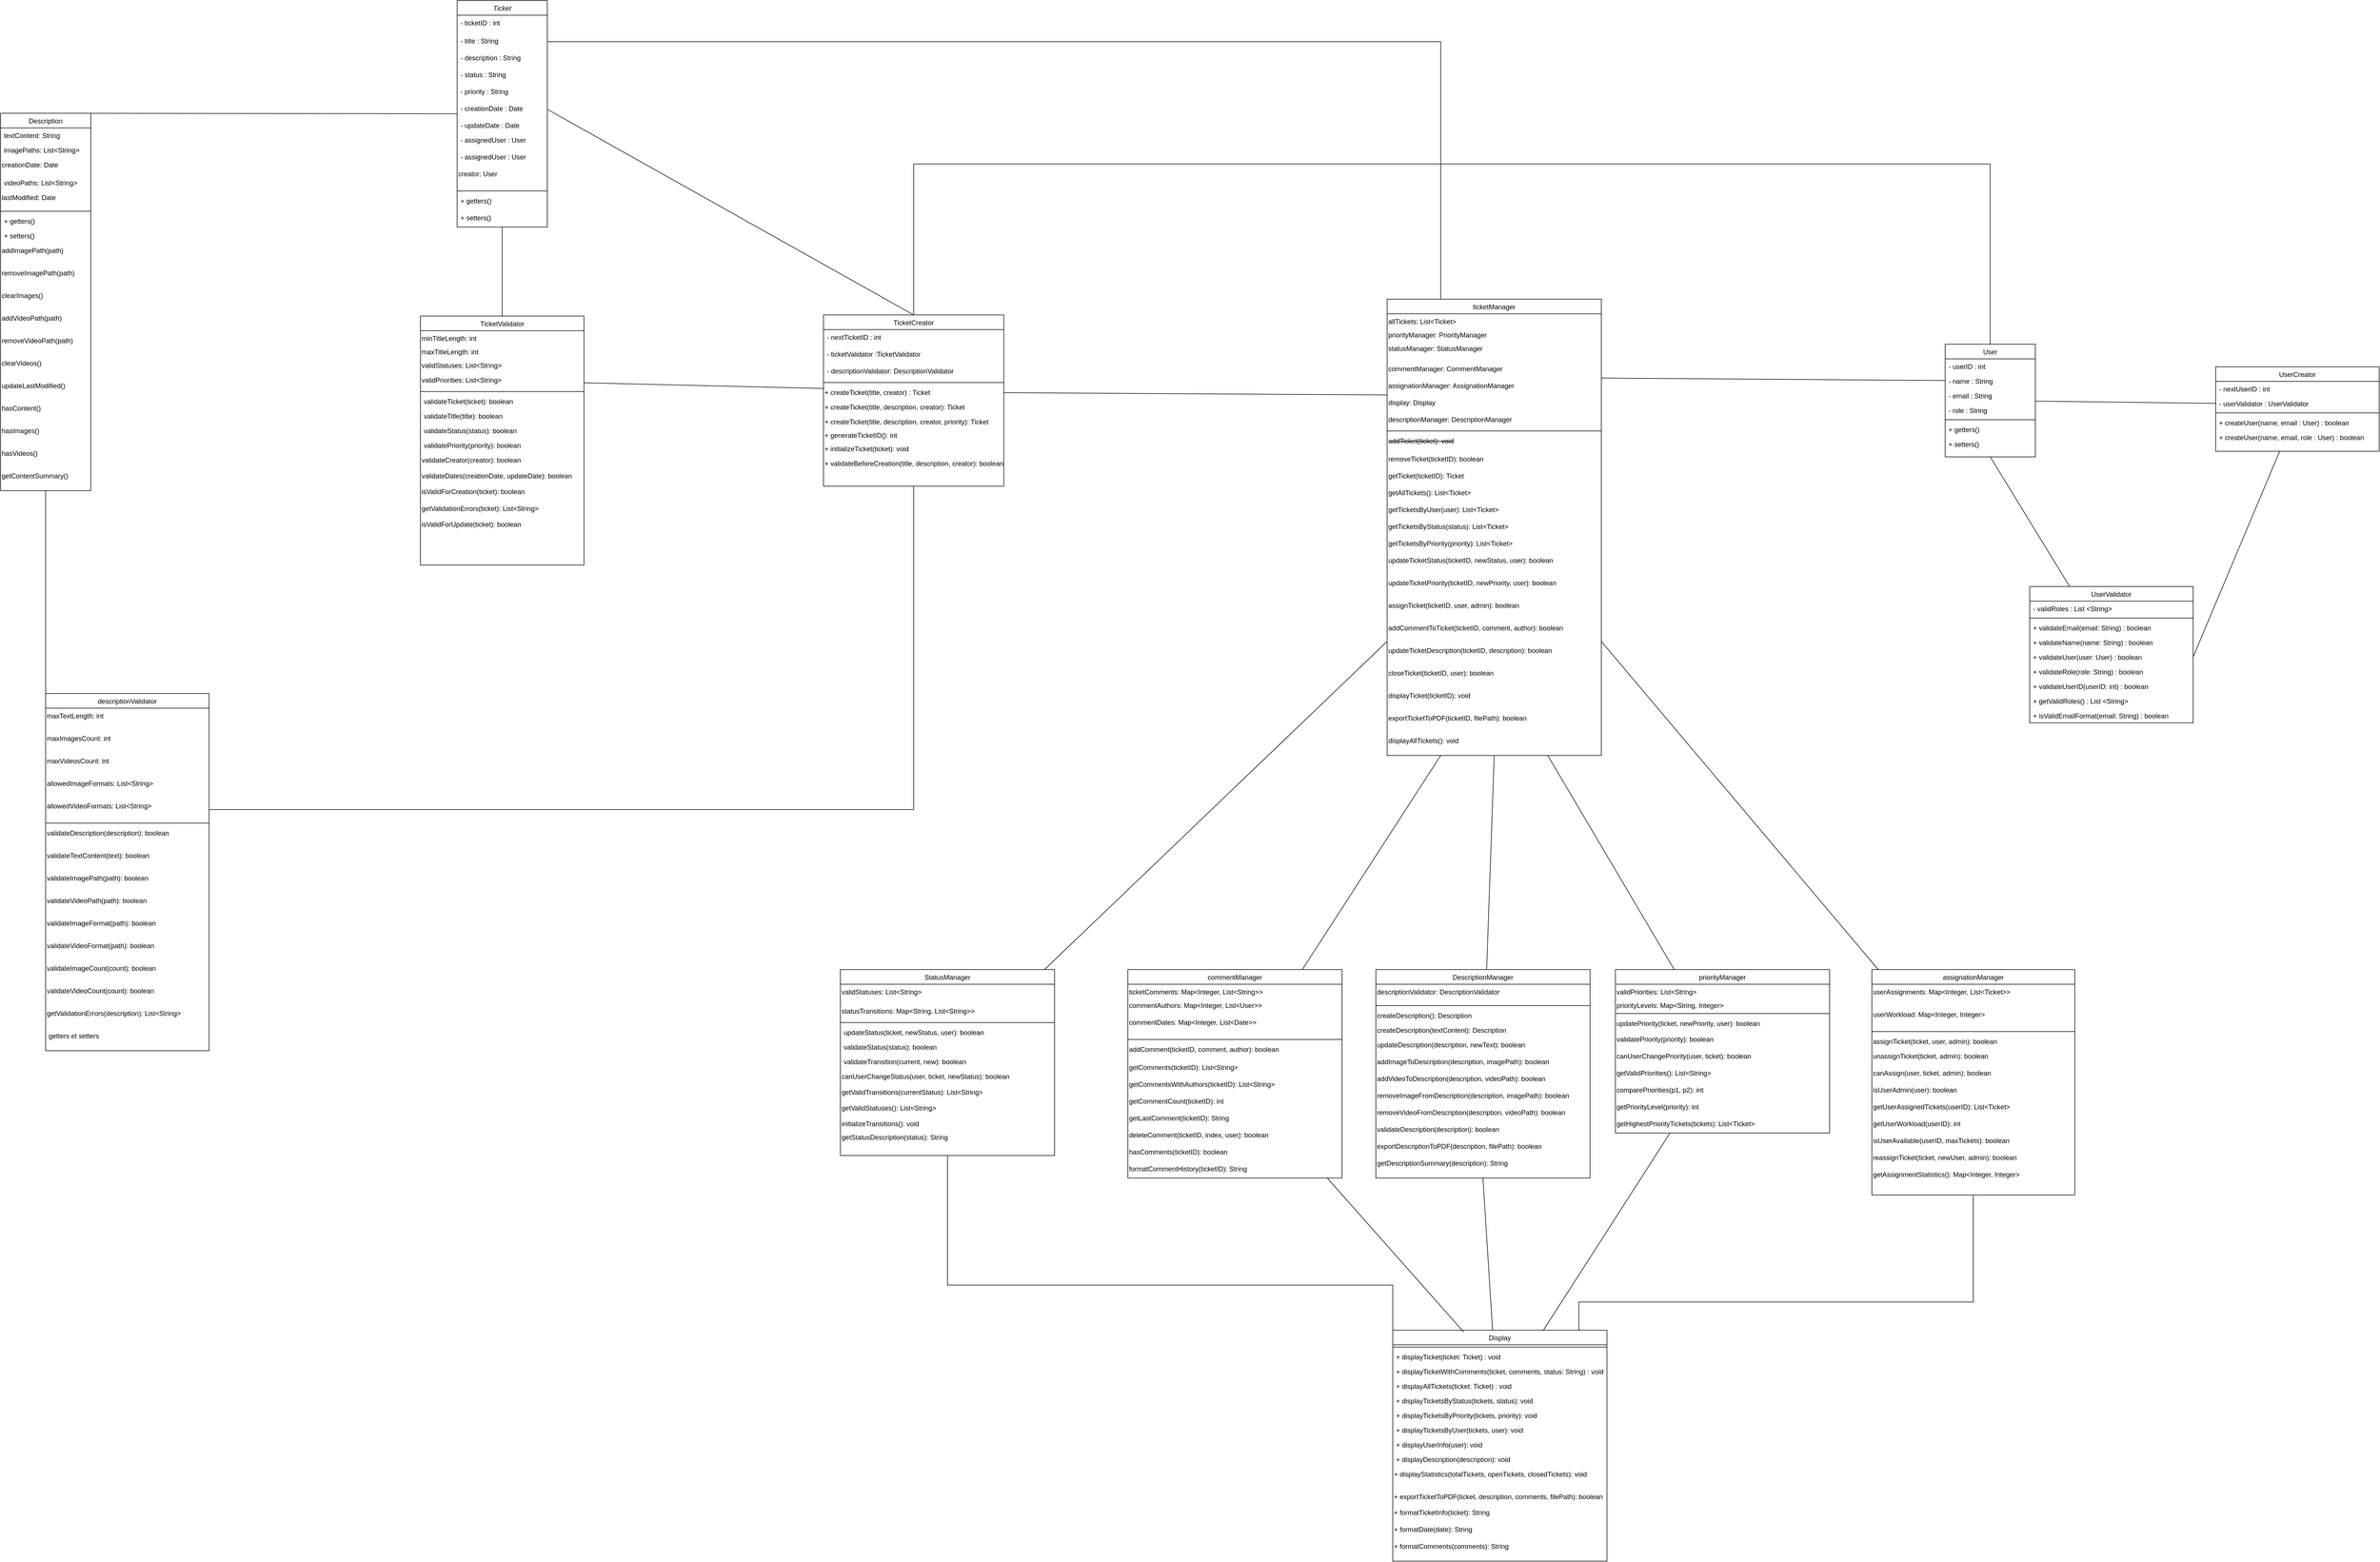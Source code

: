 <mxfile version="28.2.5">
  <diagram name="Page-1" id="rVbicjGazZcllau4oAby">
    <mxGraphModel dx="7952" dy="5402" grid="1" gridSize="10" guides="1" tooltips="1" connect="1" arrows="1" fold="1" page="1" pageScale="1" pageWidth="827" pageHeight="1169" background="#ffffff" math="0" shadow="0">
      <root>
        <mxCell id="0" />
        <mxCell id="1" parent="0" />
        <mxCell id="auOHT8sXu8RTAZOIdjKg-9" style="rounded=0;orthogonalLoop=1;jettySize=auto;html=1;entryX=0.5;entryY=0;entryDx=0;entryDy=0;endArrow=none;endFill=0;" parent="1" source="-OLro1biNCxNm7HQVXH4-2" target="MYGTbMVeUVjKAJQTuTTH-4" edge="1">
          <mxGeometry relative="1" as="geometry" />
        </mxCell>
        <mxCell id="-OLro1biNCxNm7HQVXH4-2" value="Ticket" style="swimlane;fontStyle=2;align=center;verticalAlign=top;childLayout=stackLayout;horizontal=1;startSize=26;horizontalStack=0;resizeParent=1;resizeLast=0;collapsible=1;marginBottom=0;rounded=0;shadow=0;strokeWidth=1;labelBackgroundColor=none;" parent="1" vertex="1">
          <mxGeometry x="-1860" y="-1560" width="160" height="402" as="geometry">
            <mxRectangle x="-450" y="-410" width="160" height="26" as="alternateBounds" />
          </mxGeometry>
        </mxCell>
        <mxCell id="-OLro1biNCxNm7HQVXH4-3" value="- ticketID : int" style="text;align=left;verticalAlign=top;spacingLeft=4;spacingRight=4;overflow=hidden;rotatable=0;points=[[0,0.5],[1,0.5]];portConstraint=eastwest;labelBackgroundColor=none;" parent="-OLro1biNCxNm7HQVXH4-2" vertex="1">
          <mxGeometry y="26" width="160" height="32" as="geometry" />
        </mxCell>
        <mxCell id="-OLro1biNCxNm7HQVXH4-4" value="- title : String" style="text;align=left;verticalAlign=top;spacingLeft=4;spacingRight=4;overflow=hidden;rotatable=0;points=[[0,0.5],[1,0.5]];portConstraint=eastwest;rounded=0;shadow=0;html=0;labelBackgroundColor=none;" parent="-OLro1biNCxNm7HQVXH4-2" vertex="1">
          <mxGeometry y="58" width="160" height="30" as="geometry" />
        </mxCell>
        <mxCell id="-OLro1biNCxNm7HQVXH4-5" value="- description : String" style="text;align=left;verticalAlign=top;spacingLeft=4;spacingRight=4;overflow=hidden;rotatable=0;points=[[0,0.5],[1,0.5]];portConstraint=eastwest;rounded=0;shadow=0;html=0;labelBackgroundColor=none;" parent="-OLro1biNCxNm7HQVXH4-2" vertex="1">
          <mxGeometry y="88" width="160" height="30" as="geometry" />
        </mxCell>
        <mxCell id="-OLro1biNCxNm7HQVXH4-6" value="- status : String" style="text;align=left;verticalAlign=top;spacingLeft=4;spacingRight=4;overflow=hidden;rotatable=0;points=[[0,0.5],[1,0.5]];portConstraint=eastwest;rounded=0;shadow=0;html=0;labelBackgroundColor=none;" parent="-OLro1biNCxNm7HQVXH4-2" vertex="1">
          <mxGeometry y="118" width="160" height="30" as="geometry" />
        </mxCell>
        <mxCell id="-OLro1biNCxNm7HQVXH4-7" value="- priority : String" style="text;align=left;verticalAlign=top;spacingLeft=4;spacingRight=4;overflow=hidden;rotatable=0;points=[[0,0.5],[1,0.5]];portConstraint=eastwest;rounded=0;shadow=0;html=0;labelBackgroundColor=none;" parent="-OLro1biNCxNm7HQVXH4-2" vertex="1">
          <mxGeometry y="148" width="160" height="30" as="geometry" />
        </mxCell>
        <mxCell id="-OLro1biNCxNm7HQVXH4-8" value="- creationDate : Date" style="text;align=left;verticalAlign=top;spacingLeft=4;spacingRight=4;overflow=hidden;rotatable=0;points=[[0,0.5],[1,0.5]];portConstraint=eastwest;rounded=0;shadow=0;html=0;labelBackgroundColor=none;" parent="-OLro1biNCxNm7HQVXH4-2" vertex="1">
          <mxGeometry y="178" width="160" height="30" as="geometry" />
        </mxCell>
        <mxCell id="-OLro1biNCxNm7HQVXH4-9" value="- updateDate : Date" style="text;align=left;verticalAlign=top;spacingLeft=4;spacingRight=4;overflow=hidden;rotatable=0;points=[[0,0.5],[1,0.5]];portConstraint=eastwest;rounded=0;shadow=0;html=0;labelBackgroundColor=none;" parent="-OLro1biNCxNm7HQVXH4-2" vertex="1">
          <mxGeometry y="208" width="160" height="26" as="geometry" />
        </mxCell>
        <mxCell id="-OLro1biNCxNm7HQVXH4-10" value="- assignedUser : User" style="text;align=left;verticalAlign=top;spacingLeft=4;spacingRight=4;overflow=hidden;rotatable=0;points=[[0,0.5],[1,0.5]];portConstraint=eastwest;rounded=0;shadow=0;html=0;labelBackgroundColor=none;" parent="-OLro1biNCxNm7HQVXH4-2" vertex="1">
          <mxGeometry y="234" width="160" height="30" as="geometry" />
        </mxCell>
        <mxCell id="xUkBUO3Z4dAaXti4tIDE-11" value="- assignedUser : User" style="text;align=left;verticalAlign=top;spacingLeft=4;spacingRight=4;overflow=hidden;rotatable=0;points=[[0,0.5],[1,0.5]];portConstraint=eastwest;rounded=0;shadow=0;html=0;labelBackgroundColor=none;" vertex="1" parent="-OLro1biNCxNm7HQVXH4-2">
          <mxGeometry y="264" width="160" height="30" as="geometry" />
        </mxCell>
        <mxCell id="auOHT8sXu8RTAZOIdjKg-100" value="creator: User" style="text;whiteSpace=wrap;html=1;" parent="-OLro1biNCxNm7HQVXH4-2" vertex="1">
          <mxGeometry y="294" width="160" height="40" as="geometry" />
        </mxCell>
        <mxCell id="-OLro1biNCxNm7HQVXH4-12" value="" style="line;html=1;strokeWidth=1;align=left;verticalAlign=middle;spacingTop=-1;spacingLeft=3;spacingRight=3;rotatable=0;labelPosition=right;points=[];portConstraint=eastwest;labelBackgroundColor=none;" parent="-OLro1biNCxNm7HQVXH4-2" vertex="1">
          <mxGeometry y="334" width="160" height="8" as="geometry" />
        </mxCell>
        <mxCell id="-OLro1biNCxNm7HQVXH4-13" value="+ getters()" style="text;align=left;verticalAlign=top;spacingLeft=4;spacingRight=4;overflow=hidden;rotatable=0;points=[[0,0.5],[1,0.5]];portConstraint=eastwest;rounded=0;shadow=0;html=0;labelBackgroundColor=none;" parent="-OLro1biNCxNm7HQVXH4-2" vertex="1">
          <mxGeometry y="342" width="160" height="30" as="geometry" />
        </mxCell>
        <mxCell id="-OLro1biNCxNm7HQVXH4-14" value="+ setters()" style="text;align=left;verticalAlign=top;spacingLeft=4;spacingRight=4;overflow=hidden;rotatable=0;points=[[0,0.5],[1,0.5]];portConstraint=eastwest;rounded=0;shadow=0;html=0;labelBackgroundColor=none;" parent="-OLro1biNCxNm7HQVXH4-2" vertex="1">
          <mxGeometry y="372" width="160" height="30" as="geometry" />
        </mxCell>
        <mxCell id="auOHT8sXu8RTAZOIdjKg-26" style="rounded=0;orthogonalLoop=1;jettySize=auto;html=1;exitX=0.5;exitY=0;exitDx=0;exitDy=0;entryX=0.5;entryY=1;entryDx=0;entryDy=0;endArrow=none;endFill=0;" parent="1" source="-OLro1biNCxNm7HQVXH4-16" target="-OLro1biNCxNm7HQVXH4-2" edge="1">
          <mxGeometry relative="1" as="geometry" />
        </mxCell>
        <mxCell id="-OLro1biNCxNm7HQVXH4-16" value="TicketValidator" style="swimlane;fontStyle=0;align=center;verticalAlign=top;childLayout=stackLayout;horizontal=1;startSize=26;horizontalStack=0;resizeParent=1;resizeLast=0;collapsible=1;marginBottom=0;rounded=0;shadow=0;strokeWidth=1;labelBackgroundColor=none;" parent="1" vertex="1">
          <mxGeometry x="-1925" y="-1000" width="290" height="442" as="geometry">
            <mxRectangle x="90" y="90" width="160" height="26" as="alternateBounds" />
          </mxGeometry>
        </mxCell>
        <mxCell id="auOHT8sXu8RTAZOIdjKg-78" value="minTitleLength: int" style="text;whiteSpace=wrap;html=1;" parent="-OLro1biNCxNm7HQVXH4-16" vertex="1">
          <mxGeometry y="26" width="290" height="24" as="geometry" />
        </mxCell>
        <mxCell id="auOHT8sXu8RTAZOIdjKg-79" value="maxTitleLength: int" style="text;whiteSpace=wrap;html=1;" parent="-OLro1biNCxNm7HQVXH4-16" vertex="1">
          <mxGeometry y="50" width="290" height="24" as="geometry" />
        </mxCell>
        <mxCell id="auOHT8sXu8RTAZOIdjKg-80" value="validStatuses: List&amp;lt;String&amp;gt;" style="text;whiteSpace=wrap;html=1;" parent="-OLro1biNCxNm7HQVXH4-16" vertex="1">
          <mxGeometry y="74" width="290" height="26" as="geometry" />
        </mxCell>
        <mxCell id="auOHT8sXu8RTAZOIdjKg-81" value="validPriorities: List&amp;lt;String&amp;gt;" style="text;whiteSpace=wrap;html=1;" parent="-OLro1biNCxNm7HQVXH4-16" vertex="1">
          <mxGeometry y="100" width="290" height="30" as="geometry" />
        </mxCell>
        <mxCell id="-OLro1biNCxNm7HQVXH4-17" value="" style="line;html=1;strokeWidth=1;align=left;verticalAlign=middle;spacingTop=-1;spacingLeft=3;spacingRight=3;rotatable=0;labelPosition=right;points=[];portConstraint=eastwest;labelBackgroundColor=none;" parent="-OLro1biNCxNm7HQVXH4-16" vertex="1">
          <mxGeometry y="130" width="290" height="8" as="geometry" />
        </mxCell>
        <mxCell id="-OLro1biNCxNm7HQVXH4-18" value="validateTicket(ticket): boolean" style="text;align=left;verticalAlign=top;spacingLeft=4;spacingRight=4;overflow=hidden;rotatable=0;points=[[0,0.5],[1,0.5]];portConstraint=eastwest;labelBackgroundColor=none;" parent="-OLro1biNCxNm7HQVXH4-16" vertex="1">
          <mxGeometry y="138" width="290" height="26" as="geometry" />
        </mxCell>
        <mxCell id="-OLro1biNCxNm7HQVXH4-19" value="validateTitle(title): boolean&#xa;" style="text;align=left;verticalAlign=top;spacingLeft=4;spacingRight=4;overflow=hidden;rotatable=0;points=[[0,0.5],[1,0.5]];portConstraint=eastwest;labelBackgroundColor=none;" parent="-OLro1biNCxNm7HQVXH4-16" vertex="1">
          <mxGeometry y="164" width="290" height="26" as="geometry" />
        </mxCell>
        <mxCell id="-OLro1biNCxNm7HQVXH4-20" value="validateStatus(status): boolean" style="text;align=left;verticalAlign=top;spacingLeft=4;spacingRight=4;overflow=hidden;rotatable=0;points=[[0,0.5],[1,0.5]];portConstraint=eastwest;labelBackgroundColor=none;" parent="-OLro1biNCxNm7HQVXH4-16" vertex="1">
          <mxGeometry y="190" width="290" height="26" as="geometry" />
        </mxCell>
        <mxCell id="-OLro1biNCxNm7HQVXH4-21" value="validatePriority(priority): boolean" style="text;align=left;verticalAlign=top;spacingLeft=4;spacingRight=4;overflow=hidden;rotatable=0;points=[[0,0.5],[1,0.5]];portConstraint=eastwest;labelBackgroundColor=none;" parent="-OLro1biNCxNm7HQVXH4-16" vertex="1">
          <mxGeometry y="216" width="290" height="26" as="geometry" />
        </mxCell>
        <mxCell id="auOHT8sXu8RTAZOIdjKg-82" value="validateCreator(creator): boolean" style="text;whiteSpace=wrap;html=1;" parent="-OLro1biNCxNm7HQVXH4-16" vertex="1">
          <mxGeometry y="242" width="290" height="28" as="geometry" />
        </mxCell>
        <mxCell id="auOHT8sXu8RTAZOIdjKg-83" value="validateDates(creationDate, updateDate): boolean" style="text;whiteSpace=wrap;html=1;" parent="-OLro1biNCxNm7HQVXH4-16" vertex="1">
          <mxGeometry y="270" width="290" height="28" as="geometry" />
        </mxCell>
        <mxCell id="auOHT8sXu8RTAZOIdjKg-85" value="isValidForCreation(ticket): boolean" style="text;whiteSpace=wrap;html=1;" parent="-OLro1biNCxNm7HQVXH4-16" vertex="1">
          <mxGeometry y="298" width="290" height="30" as="geometry" />
        </mxCell>
        <mxCell id="auOHT8sXu8RTAZOIdjKg-84" value="getValidationErrors(ticket): List&amp;lt;String&amp;gt;" style="text;whiteSpace=wrap;html=1;" parent="-OLro1biNCxNm7HQVXH4-16" vertex="1">
          <mxGeometry y="328" width="290" height="28" as="geometry" />
        </mxCell>
        <mxCell id="auOHT8sXu8RTAZOIdjKg-86" value="isValidForUpdate(ticket): boolean" style="text;whiteSpace=wrap;html=1;" parent="-OLro1biNCxNm7HQVXH4-16" vertex="1">
          <mxGeometry y="356" width="290" height="34" as="geometry" />
        </mxCell>
        <mxCell id="-OLro1biNCxNm7HQVXH4-22" style="rounded=0;orthogonalLoop=1;jettySize=auto;html=1;exitX=0.5;exitY=1;exitDx=0;exitDy=0;endArrow=none;endFill=0;labelBackgroundColor=none;fontColor=default;" parent="1" source="-OLro1biNCxNm7HQVXH4-23" target="-OLro1biNCxNm7HQVXH4-39" edge="1">
          <mxGeometry relative="1" as="geometry" />
        </mxCell>
        <mxCell id="xUkBUO3Z4dAaXti4tIDE-1" style="rounded=0;orthogonalLoop=1;jettySize=auto;html=1;entryX=0;entryY=0.5;entryDx=0;entryDy=0;endArrow=none;endFill=0;" edge="1" parent="1" source="-OLro1biNCxNm7HQVXH4-23" target="auOHT8sXu8RTAZOIdjKg-42">
          <mxGeometry relative="1" as="geometry" />
        </mxCell>
        <mxCell id="xUkBUO3Z4dAaXti4tIDE-12" style="rounded=0;orthogonalLoop=1;jettySize=auto;html=1;entryX=0.5;entryY=0;entryDx=0;entryDy=0;endArrow=none;endFill=0;edgeStyle=orthogonalEdgeStyle;" edge="1" parent="1" source="-OLro1biNCxNm7HQVXH4-23" target="MYGTbMVeUVjKAJQTuTTH-30">
          <mxGeometry relative="1" as="geometry">
            <Array as="points">
              <mxPoint x="860" y="-1270" />
              <mxPoint x="-1050" y="-1270" />
            </Array>
          </mxGeometry>
        </mxCell>
        <mxCell id="-OLro1biNCxNm7HQVXH4-23" value="User" style="swimlane;fontStyle=0;align=center;verticalAlign=top;childLayout=stackLayout;horizontal=1;startSize=26;horizontalStack=0;resizeParent=1;resizeLast=0;collapsible=1;marginBottom=0;rounded=0;shadow=0;strokeWidth=1;labelBackgroundColor=none;" parent="1" vertex="1">
          <mxGeometry x="780" y="-950" width="160" height="200" as="geometry">
            <mxRectangle x="795" y="-980" width="160" height="26" as="alternateBounds" />
          </mxGeometry>
        </mxCell>
        <mxCell id="-OLro1biNCxNm7HQVXH4-24" value="- userID : int" style="text;align=left;verticalAlign=top;spacingLeft=4;spacingRight=4;overflow=hidden;rotatable=0;points=[[0,0.5],[1,0.5]];portConstraint=eastwest;labelBackgroundColor=none;" parent="-OLro1biNCxNm7HQVXH4-23" vertex="1">
          <mxGeometry y="26" width="160" height="26" as="geometry" />
        </mxCell>
        <mxCell id="-OLro1biNCxNm7HQVXH4-25" value="- name : String" style="text;align=left;verticalAlign=top;spacingLeft=4;spacingRight=4;overflow=hidden;rotatable=0;points=[[0,0.5],[1,0.5]];portConstraint=eastwest;rounded=0;shadow=0;html=0;labelBackgroundColor=none;" parent="-OLro1biNCxNm7HQVXH4-23" vertex="1">
          <mxGeometry y="52" width="160" height="26" as="geometry" />
        </mxCell>
        <mxCell id="-OLro1biNCxNm7HQVXH4-26" value="- email : String" style="text;align=left;verticalAlign=top;spacingLeft=4;spacingRight=4;overflow=hidden;rotatable=0;points=[[0,0.5],[1,0.5]];portConstraint=eastwest;rounded=0;shadow=0;html=0;labelBackgroundColor=none;" parent="-OLro1biNCxNm7HQVXH4-23" vertex="1">
          <mxGeometry y="78" width="160" height="26" as="geometry" />
        </mxCell>
        <mxCell id="-OLro1biNCxNm7HQVXH4-27" value="- role : String" style="text;align=left;verticalAlign=top;spacingLeft=4;spacingRight=4;overflow=hidden;rotatable=0;points=[[0,0.5],[1,0.5]];portConstraint=eastwest;rounded=0;shadow=0;html=0;labelBackgroundColor=none;" parent="-OLro1biNCxNm7HQVXH4-23" vertex="1">
          <mxGeometry y="104" width="160" height="26" as="geometry" />
        </mxCell>
        <mxCell id="-OLro1biNCxNm7HQVXH4-28" value="" style="line;html=1;strokeWidth=1;align=left;verticalAlign=middle;spacingTop=-1;spacingLeft=3;spacingRight=3;rotatable=0;labelPosition=right;points=[];portConstraint=eastwest;labelBackgroundColor=none;" parent="-OLro1biNCxNm7HQVXH4-23" vertex="1">
          <mxGeometry y="130" width="160" height="8" as="geometry" />
        </mxCell>
        <mxCell id="-OLro1biNCxNm7HQVXH4-29" value="+ getters()" style="text;align=left;verticalAlign=top;spacingLeft=4;spacingRight=4;overflow=hidden;rotatable=0;points=[[0,0.5],[1,0.5]];portConstraint=eastwest;labelBackgroundColor=none;" parent="-OLro1biNCxNm7HQVXH4-23" vertex="1">
          <mxGeometry y="138" width="160" height="26" as="geometry" />
        </mxCell>
        <mxCell id="-OLro1biNCxNm7HQVXH4-30" value="+ setters()" style="text;align=left;verticalAlign=top;spacingLeft=4;spacingRight=4;overflow=hidden;rotatable=0;points=[[0,0.5],[1,0.5]];portConstraint=eastwest;labelBackgroundColor=none;" parent="-OLro1biNCxNm7HQVXH4-23" vertex="1">
          <mxGeometry y="164" width="160" height="26" as="geometry" />
        </mxCell>
        <mxCell id="-OLro1biNCxNm7HQVXH4-39" value="UserValidator" style="swimlane;fontStyle=0;align=center;verticalAlign=top;childLayout=stackLayout;horizontal=1;startSize=26;horizontalStack=0;resizeParent=1;resizeLast=0;collapsible=1;marginBottom=0;rounded=0;shadow=0;strokeWidth=1;labelBackgroundColor=none;" parent="1" vertex="1">
          <mxGeometry x="930" y="-520" width="290" height="242" as="geometry">
            <mxRectangle x="730" y="-530" width="160" height="26" as="alternateBounds" />
          </mxGeometry>
        </mxCell>
        <mxCell id="auOHT8sXu8RTAZOIdjKg-35" value="- validRoles : List &lt;String&gt;" style="text;align=left;verticalAlign=top;spacingLeft=4;spacingRight=4;overflow=hidden;rotatable=0;points=[[0,0.5],[1,0.5]];portConstraint=eastwest;labelBackgroundColor=none;" parent="-OLro1biNCxNm7HQVXH4-39" vertex="1">
          <mxGeometry y="26" width="290" height="26" as="geometry" />
        </mxCell>
        <mxCell id="-OLro1biNCxNm7HQVXH4-40" value="" style="line;html=1;strokeWidth=1;align=left;verticalAlign=middle;spacingTop=-1;spacingLeft=3;spacingRight=3;rotatable=0;labelPosition=right;points=[];portConstraint=eastwest;labelBackgroundColor=none;" parent="-OLro1biNCxNm7HQVXH4-39" vertex="1">
          <mxGeometry y="52" width="290" height="8" as="geometry" />
        </mxCell>
        <mxCell id="-OLro1biNCxNm7HQVXH4-41" value="+ validateEmail(email: String) : boolean" style="text;align=left;verticalAlign=top;spacingLeft=4;spacingRight=4;overflow=hidden;rotatable=0;points=[[0,0.5],[1,0.5]];portConstraint=eastwest;labelBackgroundColor=none;" parent="-OLro1biNCxNm7HQVXH4-39" vertex="1">
          <mxGeometry y="60" width="290" height="26" as="geometry" />
        </mxCell>
        <mxCell id="-OLro1biNCxNm7HQVXH4-42" value="+ validateName(name: String) : boolean" style="text;align=left;verticalAlign=top;spacingLeft=4;spacingRight=4;overflow=hidden;rotatable=0;points=[[0,0.5],[1,0.5]];portConstraint=eastwest;labelBackgroundColor=none;" parent="-OLro1biNCxNm7HQVXH4-39" vertex="1">
          <mxGeometry y="86" width="290" height="26" as="geometry" />
        </mxCell>
        <mxCell id="auOHT8sXu8RTAZOIdjKg-36" value="+ validateUser(user: User) : boolean" style="text;align=left;verticalAlign=top;spacingLeft=4;spacingRight=4;overflow=hidden;rotatable=0;points=[[0,0.5],[1,0.5]];portConstraint=eastwest;labelBackgroundColor=none;" parent="-OLro1biNCxNm7HQVXH4-39" vertex="1">
          <mxGeometry y="112" width="290" height="26" as="geometry" />
        </mxCell>
        <mxCell id="auOHT8sXu8RTAZOIdjKg-37" value="+ validateRole(role: String) : boolean" style="text;align=left;verticalAlign=top;spacingLeft=4;spacingRight=4;overflow=hidden;rotatable=0;points=[[0,0.5],[1,0.5]];portConstraint=eastwest;labelBackgroundColor=none;" parent="-OLro1biNCxNm7HQVXH4-39" vertex="1">
          <mxGeometry y="138" width="290" height="26" as="geometry" />
        </mxCell>
        <mxCell id="auOHT8sXu8RTAZOIdjKg-39" value="+ validateUserID(userID: int) : boolean" style="text;align=left;verticalAlign=top;spacingLeft=4;spacingRight=4;overflow=hidden;rotatable=0;points=[[0,0.5],[1,0.5]];portConstraint=eastwest;labelBackgroundColor=none;" parent="-OLro1biNCxNm7HQVXH4-39" vertex="1">
          <mxGeometry y="164" width="290" height="26" as="geometry" />
        </mxCell>
        <mxCell id="auOHT8sXu8RTAZOIdjKg-40" value="+ getValidRoles() : List &lt;String&gt;" style="text;align=left;verticalAlign=top;spacingLeft=4;spacingRight=4;overflow=hidden;rotatable=0;points=[[0,0.5],[1,0.5]];portConstraint=eastwest;labelBackgroundColor=none;" parent="-OLro1biNCxNm7HQVXH4-39" vertex="1">
          <mxGeometry y="190" width="290" height="26" as="geometry" />
        </mxCell>
        <mxCell id="auOHT8sXu8RTAZOIdjKg-38" value="+ isValidEmailFormat(email: String) : boolean" style="text;align=left;verticalAlign=top;spacingLeft=4;spacingRight=4;overflow=hidden;rotatable=0;points=[[0,0.5],[1,0.5]];portConstraint=eastwest;labelBackgroundColor=none;" parent="-OLro1biNCxNm7HQVXH4-39" vertex="1">
          <mxGeometry y="216" width="290" height="26" as="geometry" />
        </mxCell>
        <mxCell id="MYGTbMVeUVjKAJQTuTTH-38" style="rounded=0;orthogonalLoop=1;jettySize=auto;html=1;entryX=0;entryY=0.75;entryDx=0;entryDy=0;endArrow=none;endFill=0;" parent="1" source="-OLro1biNCxNm7HQVXH4-45" target="MYGTbMVeUVjKAJQTuTTH-11" edge="1">
          <mxGeometry relative="1" as="geometry" />
        </mxCell>
        <mxCell id="auOHT8sXu8RTAZOIdjKg-5" style="rounded=0;orthogonalLoop=1;jettySize=auto;html=1;entryX=0;entryY=0;entryDx=0;entryDy=0;endArrow=none;endFill=0;edgeStyle=orthogonalEdgeStyle;" parent="1" source="-OLro1biNCxNm7HQVXH4-45" target="-OLro1biNCxNm7HQVXH4-65" edge="1">
          <mxGeometry relative="1" as="geometry">
            <Array as="points">
              <mxPoint x="-990" y="720" />
              <mxPoint x="-200" y="720" />
            </Array>
          </mxGeometry>
        </mxCell>
        <mxCell id="-OLro1biNCxNm7HQVXH4-45" value="StatusManager" style="swimlane;fontStyle=0;align=center;verticalAlign=top;childLayout=stackLayout;horizontal=1;startSize=26;horizontalStack=0;resizeParent=1;resizeLast=0;collapsible=1;marginBottom=0;rounded=0;shadow=0;strokeWidth=1;labelBackgroundColor=none;" parent="1" vertex="1">
          <mxGeometry x="-1180" y="160" width="380" height="330" as="geometry">
            <mxRectangle x="90" y="90" width="160" height="26" as="alternateBounds" />
          </mxGeometry>
        </mxCell>
        <mxCell id="auOHT8sXu8RTAZOIdjKg-127" value="validStatuses: List&amp;lt;String&amp;gt;" style="text;whiteSpace=wrap;html=1;" parent="-OLro1biNCxNm7HQVXH4-45" vertex="1">
          <mxGeometry y="26" width="380" height="34" as="geometry" />
        </mxCell>
        <mxCell id="auOHT8sXu8RTAZOIdjKg-128" value="statusTransitions: Map&amp;lt;String, List&amp;lt;String&amp;gt;&amp;gt;" style="text;whiteSpace=wrap;html=1;" parent="-OLro1biNCxNm7HQVXH4-45" vertex="1">
          <mxGeometry y="60" width="380" height="30" as="geometry" />
        </mxCell>
        <mxCell id="-OLro1biNCxNm7HQVXH4-46" value="" style="line;html=1;strokeWidth=1;align=left;verticalAlign=middle;spacingTop=-1;spacingLeft=3;spacingRight=3;rotatable=0;labelPosition=right;points=[];portConstraint=eastwest;labelBackgroundColor=none;" parent="-OLro1biNCxNm7HQVXH4-45" vertex="1">
          <mxGeometry y="90" width="380" height="8" as="geometry" />
        </mxCell>
        <mxCell id="-OLro1biNCxNm7HQVXH4-47" value="updateStatus(ticket, newStatus, user): boolean" style="text;align=left;verticalAlign=top;spacingLeft=4;spacingRight=4;overflow=hidden;rotatable=0;points=[[0,0.5],[1,0.5]];portConstraint=eastwest;labelBackgroundColor=none;" parent="-OLro1biNCxNm7HQVXH4-45" vertex="1">
          <mxGeometry y="98" width="380" height="26" as="geometry" />
        </mxCell>
        <mxCell id="-OLro1biNCxNm7HQVXH4-48" value="validateStatus(status): boolean" style="text;align=left;verticalAlign=top;spacingLeft=4;spacingRight=4;overflow=hidden;rotatable=0;points=[[0,0.5],[1,0.5]];portConstraint=eastwest;labelBackgroundColor=none;" parent="-OLro1biNCxNm7HQVXH4-45" vertex="1">
          <mxGeometry y="124" width="380" height="26" as="geometry" />
        </mxCell>
        <mxCell id="-OLro1biNCxNm7HQVXH4-49" value="validateTransition(current, new): boolean&#xa;" style="text;align=left;verticalAlign=top;spacingLeft=4;spacingRight=4;overflow=hidden;rotatable=0;points=[[0,0.5],[1,0.5]];portConstraint=eastwest;labelBackgroundColor=none;" parent="-OLro1biNCxNm7HQVXH4-45" vertex="1">
          <mxGeometry y="150" width="380" height="26" as="geometry" />
        </mxCell>
        <mxCell id="auOHT8sXu8RTAZOIdjKg-130" value="canUserChangeStatus(user, ticket, newStatus): boolean" style="text;whiteSpace=wrap;html=1;" parent="-OLro1biNCxNm7HQVXH4-45" vertex="1">
          <mxGeometry y="176" width="380" height="28" as="geometry" />
        </mxCell>
        <mxCell id="auOHT8sXu8RTAZOIdjKg-131" value="getValidTransitions(currentStatus): List&amp;lt;String&amp;gt;" style="text;whiteSpace=wrap;html=1;" parent="-OLro1biNCxNm7HQVXH4-45" vertex="1">
          <mxGeometry y="204" width="380" height="28" as="geometry" />
        </mxCell>
        <mxCell id="auOHT8sXu8RTAZOIdjKg-132" value="getValidStatuses(): List&amp;lt;String&amp;gt;" style="text;whiteSpace=wrap;html=1;" parent="-OLro1biNCxNm7HQVXH4-45" vertex="1">
          <mxGeometry y="232" width="380" height="28" as="geometry" />
        </mxCell>
        <mxCell id="auOHT8sXu8RTAZOIdjKg-133" value="initializeTransitions(): void" style="text;whiteSpace=wrap;html=1;" parent="-OLro1biNCxNm7HQVXH4-45" vertex="1">
          <mxGeometry y="260" width="380" height="24" as="geometry" />
        </mxCell>
        <mxCell id="auOHT8sXu8RTAZOIdjKg-134" value="getStatusDescription(status): String" style="text;whiteSpace=wrap;html=1;" parent="-OLro1biNCxNm7HQVXH4-45" vertex="1">
          <mxGeometry y="284" width="380" height="26" as="geometry" />
        </mxCell>
        <mxCell id="MYGTbMVeUVjKAJQTuTTH-39" style="rounded=0;orthogonalLoop=1;jettySize=auto;html=1;entryX=0.25;entryY=1;entryDx=0;entryDy=0;endArrow=none;endFill=0;" parent="1" source="-OLro1biNCxNm7HQVXH4-57" target="MYGTbMVeUVjKAJQTuTTH-11" edge="1">
          <mxGeometry relative="1" as="geometry" />
        </mxCell>
        <mxCell id="-OLro1biNCxNm7HQVXH4-57" value="commentManager" style="swimlane;fontStyle=0;align=center;verticalAlign=top;childLayout=stackLayout;horizontal=1;startSize=26;horizontalStack=0;resizeParent=1;resizeLast=0;collapsible=1;marginBottom=0;rounded=0;shadow=0;strokeWidth=1;labelBackgroundColor=none;" parent="1" vertex="1">
          <mxGeometry x="-670" y="160" width="380" height="370" as="geometry">
            <mxRectangle x="90" y="90" width="160" height="26" as="alternateBounds" />
          </mxGeometry>
        </mxCell>
        <mxCell id="auOHT8sXu8RTAZOIdjKg-141" value="ticketComments: Map&amp;lt;Integer, List&amp;lt;String&amp;gt;&amp;gt;" style="text;whiteSpace=wrap;html=1;" parent="-OLro1biNCxNm7HQVXH4-57" vertex="1">
          <mxGeometry y="26" width="380" height="24" as="geometry" />
        </mxCell>
        <mxCell id="auOHT8sXu8RTAZOIdjKg-140" value="commentAuthors: Map&amp;lt;Integer, List&amp;lt;User&amp;gt;&amp;gt;" style="text;whiteSpace=wrap;html=1;" parent="-OLro1biNCxNm7HQVXH4-57" vertex="1">
          <mxGeometry y="50" width="380" height="30" as="geometry" />
        </mxCell>
        <mxCell id="auOHT8sXu8RTAZOIdjKg-142" value="commentDates: Map&amp;lt;Integer, List&amp;lt;Date&amp;gt;&amp;gt;" style="text;whiteSpace=wrap;html=1;" parent="-OLro1biNCxNm7HQVXH4-57" vertex="1">
          <mxGeometry y="80" width="380" height="40" as="geometry" />
        </mxCell>
        <mxCell id="-OLro1biNCxNm7HQVXH4-58" value="" style="line;html=1;strokeWidth=1;align=left;verticalAlign=middle;spacingTop=-1;spacingLeft=3;spacingRight=3;rotatable=0;labelPosition=right;points=[];portConstraint=eastwest;labelBackgroundColor=none;" parent="-OLro1biNCxNm7HQVXH4-57" vertex="1">
          <mxGeometry y="120" width="380" height="8" as="geometry" />
        </mxCell>
        <mxCell id="auOHT8sXu8RTAZOIdjKg-143" value="addComment(ticketID, comment, author): boolean" style="text;whiteSpace=wrap;html=1;" parent="-OLro1biNCxNm7HQVXH4-57" vertex="1">
          <mxGeometry y="128" width="380" height="32" as="geometry" />
        </mxCell>
        <mxCell id="auOHT8sXu8RTAZOIdjKg-144" value="getComments(ticketID): List&amp;lt;String&amp;gt;" style="text;whiteSpace=wrap;html=1;" parent="-OLro1biNCxNm7HQVXH4-57" vertex="1">
          <mxGeometry y="160" width="380" height="30" as="geometry" />
        </mxCell>
        <mxCell id="auOHT8sXu8RTAZOIdjKg-145" value="getCommentsWithAuthors(ticketID): List&amp;lt;String&amp;gt;" style="text;whiteSpace=wrap;html=1;" parent="-OLro1biNCxNm7HQVXH4-57" vertex="1">
          <mxGeometry y="190" width="380" height="30" as="geometry" />
        </mxCell>
        <mxCell id="auOHT8sXu8RTAZOIdjKg-146" value="getCommentCount(ticketID): int" style="text;whiteSpace=wrap;html=1;" parent="-OLro1biNCxNm7HQVXH4-57" vertex="1">
          <mxGeometry y="220" width="380" height="30" as="geometry" />
        </mxCell>
        <mxCell id="auOHT8sXu8RTAZOIdjKg-147" value="getLastComment(ticketID): String" style="text;whiteSpace=wrap;html=1;" parent="-OLro1biNCxNm7HQVXH4-57" vertex="1">
          <mxGeometry y="250" width="380" height="30" as="geometry" />
        </mxCell>
        <mxCell id="auOHT8sXu8RTAZOIdjKg-148" value="deleteComment(ticketID, index, user): boolean" style="text;whiteSpace=wrap;html=1;" parent="-OLro1biNCxNm7HQVXH4-57" vertex="1">
          <mxGeometry y="280" width="380" height="30" as="geometry" />
        </mxCell>
        <mxCell id="auOHT8sXu8RTAZOIdjKg-149" value="hasComments(ticketID): boolean" style="text;whiteSpace=wrap;html=1;" parent="-OLro1biNCxNm7HQVXH4-57" vertex="1">
          <mxGeometry y="310" width="380" height="30" as="geometry" />
        </mxCell>
        <mxCell id="auOHT8sXu8RTAZOIdjKg-150" value="formatCommentHistory(ticketID): String" style="text;whiteSpace=wrap;html=1;" parent="-OLro1biNCxNm7HQVXH4-57" vertex="1">
          <mxGeometry y="340" width="380" height="30" as="geometry" />
        </mxCell>
        <mxCell id="auOHT8sXu8RTAZOIdjKg-1" style="rounded=0;orthogonalLoop=1;jettySize=auto;html=1;entryX=0.5;entryY=1;entryDx=0;entryDy=0;endArrow=none;endFill=0;" parent="1" source="-OLro1biNCxNm7HQVXH4-65" target="-OLro1biNCxNm7HQVXH4-109" edge="1">
          <mxGeometry relative="1" as="geometry" />
        </mxCell>
        <mxCell id="-OLro1biNCxNm7HQVXH4-65" value="Display" style="swimlane;fontStyle=0;align=center;verticalAlign=top;childLayout=stackLayout;horizontal=1;startSize=26;horizontalStack=0;resizeParent=1;resizeLast=0;collapsible=1;marginBottom=0;rounded=0;shadow=0;strokeWidth=1;labelBackgroundColor=none;" parent="1" vertex="1">
          <mxGeometry x="-200" y="800" width="380" height="410" as="geometry">
            <mxRectangle x="90" y="90" width="160" height="26" as="alternateBounds" />
          </mxGeometry>
        </mxCell>
        <mxCell id="-OLro1biNCxNm7HQVXH4-66" value="" style="line;html=1;strokeWidth=1;align=left;verticalAlign=middle;spacingTop=-1;spacingLeft=3;spacingRight=3;rotatable=0;labelPosition=right;points=[];portConstraint=eastwest;labelBackgroundColor=none;" parent="-OLro1biNCxNm7HQVXH4-65" vertex="1">
          <mxGeometry y="26" width="380" height="8" as="geometry" />
        </mxCell>
        <mxCell id="-OLro1biNCxNm7HQVXH4-67" value="+ displayTicket(ticket: Ticket) : void" style="text;align=left;verticalAlign=top;spacingLeft=4;spacingRight=4;overflow=hidden;rotatable=0;points=[[0,0.5],[1,0.5]];portConstraint=eastwest;labelBackgroundColor=none;" parent="-OLro1biNCxNm7HQVXH4-65" vertex="1">
          <mxGeometry y="34" width="380" height="26" as="geometry" />
        </mxCell>
        <mxCell id="-OLro1biNCxNm7HQVXH4-68" value="+ displayTicketWithComments(ticket, comments, status: String) : void" style="text;align=left;verticalAlign=top;spacingLeft=4;spacingRight=4;overflow=hidden;rotatable=0;points=[[0,0.5],[1,0.5]];portConstraint=eastwest;labelBackgroundColor=none;" parent="-OLro1biNCxNm7HQVXH4-65" vertex="1">
          <mxGeometry y="60" width="380" height="26" as="geometry" />
        </mxCell>
        <mxCell id="-OLro1biNCxNm7HQVXH4-69" value="+ displayAllTickets(ticket: Ticket) : void" style="text;align=left;verticalAlign=top;spacingLeft=4;spacingRight=4;overflow=hidden;rotatable=0;points=[[0,0.5],[1,0.5]];portConstraint=eastwest;labelBackgroundColor=none;" parent="-OLro1biNCxNm7HQVXH4-65" vertex="1">
          <mxGeometry y="86" width="380" height="26" as="geometry" />
        </mxCell>
        <mxCell id="auOHT8sXu8RTAZOIdjKg-45" value="+ displayTicketsByStatus(tickets, status): void" style="text;align=left;verticalAlign=top;spacingLeft=4;spacingRight=4;overflow=hidden;rotatable=0;points=[[0,0.5],[1,0.5]];portConstraint=eastwest;labelBackgroundColor=none;" parent="-OLro1biNCxNm7HQVXH4-65" vertex="1">
          <mxGeometry y="112" width="380" height="26" as="geometry" />
        </mxCell>
        <mxCell id="auOHT8sXu8RTAZOIdjKg-44" value="+ displayTicketsByPriority(tickets, priority): void" style="text;align=left;verticalAlign=top;spacingLeft=4;spacingRight=4;overflow=hidden;rotatable=0;points=[[0,0.5],[1,0.5]];portConstraint=eastwest;labelBackgroundColor=none;" parent="-OLro1biNCxNm7HQVXH4-65" vertex="1">
          <mxGeometry y="138" width="380" height="26" as="geometry" />
        </mxCell>
        <mxCell id="auOHT8sXu8RTAZOIdjKg-47" value="+ displayTicketsByUser(tickets, user): void" style="text;align=left;verticalAlign=top;spacingLeft=4;spacingRight=4;overflow=hidden;rotatable=0;points=[[0,0.5],[1,0.5]];portConstraint=eastwest;labelBackgroundColor=none;" parent="-OLro1biNCxNm7HQVXH4-65" vertex="1">
          <mxGeometry y="164" width="380" height="26" as="geometry" />
        </mxCell>
        <mxCell id="auOHT8sXu8RTAZOIdjKg-48" value="+ displayUserInfo(user): void" style="text;align=left;verticalAlign=top;spacingLeft=4;spacingRight=4;overflow=hidden;rotatable=0;points=[[0,0.5],[1,0.5]];portConstraint=eastwest;labelBackgroundColor=none;" parent="-OLro1biNCxNm7HQVXH4-65" vertex="1">
          <mxGeometry y="190" width="380" height="26" as="geometry" />
        </mxCell>
        <mxCell id="auOHT8sXu8RTAZOIdjKg-46" value="+ displayDescription(description): void" style="text;align=left;verticalAlign=top;spacingLeft=4;spacingRight=4;overflow=hidden;rotatable=0;points=[[0,0.5],[1,0.5]];portConstraint=eastwest;labelBackgroundColor=none;" parent="-OLro1biNCxNm7HQVXH4-65" vertex="1">
          <mxGeometry y="216" width="380" height="26" as="geometry" />
        </mxCell>
        <mxCell id="auOHT8sXu8RTAZOIdjKg-49" value="+ displayStatistics(totalTickets, openTickets, closedTickets): void" style="text;whiteSpace=wrap;html=1;" parent="-OLro1biNCxNm7HQVXH4-65" vertex="1">
          <mxGeometry y="242" width="380" height="40" as="geometry" />
        </mxCell>
        <mxCell id="auOHT8sXu8RTAZOIdjKg-51" value="+ exportTicketToPDF(ticket, description, comments, filePath): boolean" style="text;whiteSpace=wrap;html=1;" parent="-OLro1biNCxNm7HQVXH4-65" vertex="1">
          <mxGeometry y="282" width="380" height="28" as="geometry" />
        </mxCell>
        <mxCell id="auOHT8sXu8RTAZOIdjKg-52" value="+ formatTicketInfo(ticket): String" style="text;whiteSpace=wrap;html=1;" parent="-OLro1biNCxNm7HQVXH4-65" vertex="1">
          <mxGeometry y="310" width="380" height="30" as="geometry" />
        </mxCell>
        <mxCell id="auOHT8sXu8RTAZOIdjKg-53" value="+ formatDate(date): String" style="text;whiteSpace=wrap;html=1;" parent="-OLro1biNCxNm7HQVXH4-65" vertex="1">
          <mxGeometry y="340" width="380" height="30" as="geometry" />
        </mxCell>
        <mxCell id="auOHT8sXu8RTAZOIdjKg-54" value="+ formatComments(comments): String" style="text;whiteSpace=wrap;html=1;" parent="-OLro1biNCxNm7HQVXH4-65" vertex="1">
          <mxGeometry y="370" width="380" height="30" as="geometry" />
        </mxCell>
        <mxCell id="MYGTbMVeUVjKAJQTuTTH-40" style="rounded=0;orthogonalLoop=1;jettySize=auto;html=1;entryX=0.5;entryY=1;entryDx=0;entryDy=0;endArrow=none;endFill=0;" parent="1" source="-OLro1biNCxNm7HQVXH4-109" target="MYGTbMVeUVjKAJQTuTTH-11" edge="1">
          <mxGeometry relative="1" as="geometry" />
        </mxCell>
        <mxCell id="-OLro1biNCxNm7HQVXH4-109" value="DescriptionManager" style="swimlane;fontStyle=0;align=center;verticalAlign=top;childLayout=stackLayout;horizontal=1;startSize=26;horizontalStack=0;resizeParent=1;resizeLast=0;collapsible=1;marginBottom=0;rounded=0;shadow=0;strokeWidth=1;labelBackgroundColor=none;" parent="1" vertex="1">
          <mxGeometry x="-230" y="160" width="380" height="370" as="geometry">
            <mxRectangle x="90" y="90" width="160" height="26" as="alternateBounds" />
          </mxGeometry>
        </mxCell>
        <mxCell id="auOHT8sXu8RTAZOIdjKg-151" value="descriptionValidator: DescriptionValidator" style="text;whiteSpace=wrap;html=1;" parent="-OLro1biNCxNm7HQVXH4-109" vertex="1">
          <mxGeometry y="26" width="380" height="34" as="geometry" />
        </mxCell>
        <mxCell id="-OLro1biNCxNm7HQVXH4-110" value="" style="line;html=1;strokeWidth=1;align=left;verticalAlign=middle;spacingTop=-1;spacingLeft=3;spacingRight=3;rotatable=0;labelPosition=right;points=[];portConstraint=eastwest;labelBackgroundColor=none;" parent="-OLro1biNCxNm7HQVXH4-109" vertex="1">
          <mxGeometry y="60" width="380" height="8" as="geometry" />
        </mxCell>
        <mxCell id="auOHT8sXu8RTAZOIdjKg-153" value="createDescription(): Description" style="text;whiteSpace=wrap;html=1;" parent="-OLro1biNCxNm7HQVXH4-109" vertex="1">
          <mxGeometry y="68" width="380" height="26" as="geometry" />
        </mxCell>
        <mxCell id="auOHT8sXu8RTAZOIdjKg-154" value="createDescription(textContent): Description" style="text;whiteSpace=wrap;html=1;" parent="-OLro1biNCxNm7HQVXH4-109" vertex="1">
          <mxGeometry y="94" width="380" height="26" as="geometry" />
        </mxCell>
        <mxCell id="auOHT8sXu8RTAZOIdjKg-155" value="updateDescription(description, newText): boolean" style="text;whiteSpace=wrap;html=1;" parent="-OLro1biNCxNm7HQVXH4-109" vertex="1">
          <mxGeometry y="120" width="380" height="30" as="geometry" />
        </mxCell>
        <mxCell id="xUkBUO3Z4dAaXti4tIDE-13" value="addImageToDescription(description, imagePath): boolean" style="text;whiteSpace=wrap;html=1;" vertex="1" parent="-OLro1biNCxNm7HQVXH4-109">
          <mxGeometry y="150" width="380" height="30" as="geometry" />
        </mxCell>
        <mxCell id="xUkBUO3Z4dAaXti4tIDE-14" value="addVideoToDescription(description, videoPath): boolean" style="text;whiteSpace=wrap;html=1;" vertex="1" parent="-OLro1biNCxNm7HQVXH4-109">
          <mxGeometry y="180" width="380" height="30" as="geometry" />
        </mxCell>
        <mxCell id="xUkBUO3Z4dAaXti4tIDE-15" value="removeImageFromDescription(description, imagePath): boolean" style="text;whiteSpace=wrap;html=1;" vertex="1" parent="-OLro1biNCxNm7HQVXH4-109">
          <mxGeometry y="210" width="380" height="30" as="geometry" />
        </mxCell>
        <mxCell id="xUkBUO3Z4dAaXti4tIDE-16" value="removeVideoFromDescription(description, videoPath): boolean" style="text;whiteSpace=wrap;html=1;" vertex="1" parent="-OLro1biNCxNm7HQVXH4-109">
          <mxGeometry y="240" width="380" height="30" as="geometry" />
        </mxCell>
        <mxCell id="xUkBUO3Z4dAaXti4tIDE-17" value="validateDescription(description): boolean" style="text;whiteSpace=wrap;html=1;" vertex="1" parent="-OLro1biNCxNm7HQVXH4-109">
          <mxGeometry y="270" width="380" height="30" as="geometry" />
        </mxCell>
        <mxCell id="xUkBUO3Z4dAaXti4tIDE-18" value="exportDescriptionToPDF(description, filePath): boolean" style="text;whiteSpace=wrap;html=1;" vertex="1" parent="-OLro1biNCxNm7HQVXH4-109">
          <mxGeometry y="300" width="380" height="30" as="geometry" />
        </mxCell>
        <mxCell id="xUkBUO3Z4dAaXti4tIDE-19" value="getDescriptionSummary(description): String" style="text;whiteSpace=wrap;html=1;" vertex="1" parent="-OLro1biNCxNm7HQVXH4-109">
          <mxGeometry y="330" width="380" height="30" as="geometry" />
        </mxCell>
        <mxCell id="MYGTbMVeUVjKAJQTuTTH-4" value="Description" style="swimlane;fontStyle=0;align=center;verticalAlign=top;childLayout=stackLayout;horizontal=1;startSize=26;horizontalStack=0;resizeParent=1;resizeLast=0;collapsible=1;marginBottom=0;rounded=0;shadow=0;strokeWidth=1;labelBackgroundColor=none;" parent="1" vertex="1">
          <mxGeometry x="-2670" y="-1360" width="160" height="670" as="geometry">
            <mxRectangle x="-150" y="-270" width="160" height="26" as="alternateBounds" />
          </mxGeometry>
        </mxCell>
        <mxCell id="MYGTbMVeUVjKAJQTuTTH-6" value="textContent: String" style="text;align=left;verticalAlign=top;spacingLeft=4;spacingRight=4;overflow=hidden;rotatable=0;points=[[0,0.5],[1,0.5]];portConstraint=eastwest;rounded=0;shadow=0;html=0;labelBackgroundColor=none;" parent="MYGTbMVeUVjKAJQTuTTH-4" vertex="1">
          <mxGeometry y="26" width="160" height="26" as="geometry" />
        </mxCell>
        <mxCell id="MYGTbMVeUVjKAJQTuTTH-7" value="imagePaths: List&lt;String&gt;" style="text;align=left;verticalAlign=top;spacingLeft=4;spacingRight=4;overflow=hidden;rotatable=0;points=[[0,0.5],[1,0.5]];portConstraint=eastwest;rounded=0;shadow=0;html=0;labelBackgroundColor=none;" parent="MYGTbMVeUVjKAJQTuTTH-4" vertex="1">
          <mxGeometry y="52" width="160" height="26" as="geometry" />
        </mxCell>
        <mxCell id="auOHT8sXu8RTAZOIdjKg-87" value="creationDate: Date" style="text;whiteSpace=wrap;html=1;" parent="MYGTbMVeUVjKAJQTuTTH-4" vertex="1">
          <mxGeometry y="78" width="160" height="32" as="geometry" />
        </mxCell>
        <mxCell id="MYGTbMVeUVjKAJQTuTTH-36" value="videoPaths: List&lt;String&gt;" style="text;align=left;verticalAlign=top;spacingLeft=4;spacingRight=4;overflow=hidden;rotatable=0;points=[[0,0.5],[1,0.5]];portConstraint=eastwest;rounded=0;shadow=0;html=0;labelBackgroundColor=none;" parent="MYGTbMVeUVjKAJQTuTTH-4" vertex="1">
          <mxGeometry y="110" width="160" height="26" as="geometry" />
        </mxCell>
        <mxCell id="auOHT8sXu8RTAZOIdjKg-88" value="lastModified: Date" style="text;whiteSpace=wrap;html=1;" parent="MYGTbMVeUVjKAJQTuTTH-4" vertex="1">
          <mxGeometry y="136" width="160" height="34" as="geometry" />
        </mxCell>
        <mxCell id="MYGTbMVeUVjKAJQTuTTH-8" value="" style="line;html=1;strokeWidth=1;align=left;verticalAlign=middle;spacingTop=-1;spacingLeft=3;spacingRight=3;rotatable=0;labelPosition=right;points=[];portConstraint=eastwest;labelBackgroundColor=none;" parent="MYGTbMVeUVjKAJQTuTTH-4" vertex="1">
          <mxGeometry y="170" width="160" height="8" as="geometry" />
        </mxCell>
        <mxCell id="MYGTbMVeUVjKAJQTuTTH-9" value="+ getters()" style="text;align=left;verticalAlign=top;spacingLeft=4;spacingRight=4;overflow=hidden;rotatable=0;points=[[0,0.5],[1,0.5]];portConstraint=eastwest;labelBackgroundColor=none;" parent="MYGTbMVeUVjKAJQTuTTH-4" vertex="1">
          <mxGeometry y="178" width="160" height="26" as="geometry" />
        </mxCell>
        <mxCell id="MYGTbMVeUVjKAJQTuTTH-10" value="+ setters()" style="text;align=left;verticalAlign=top;spacingLeft=4;spacingRight=4;overflow=hidden;rotatable=0;points=[[0,0.5],[1,0.5]];portConstraint=eastwest;labelBackgroundColor=none;" parent="MYGTbMVeUVjKAJQTuTTH-4" vertex="1">
          <mxGeometry y="204" width="160" height="26" as="geometry" />
        </mxCell>
        <mxCell id="auOHT8sXu8RTAZOIdjKg-89" value="addImagePath(path)" style="text;whiteSpace=wrap;html=1;" parent="MYGTbMVeUVjKAJQTuTTH-4" vertex="1">
          <mxGeometry y="230" width="160" height="40" as="geometry" />
        </mxCell>
        <mxCell id="auOHT8sXu8RTAZOIdjKg-90" value="removeImagePath(path)" style="text;whiteSpace=wrap;html=1;" parent="MYGTbMVeUVjKAJQTuTTH-4" vertex="1">
          <mxGeometry y="270" width="160" height="40" as="geometry" />
        </mxCell>
        <mxCell id="auOHT8sXu8RTAZOIdjKg-91" value="clearImages()" style="text;whiteSpace=wrap;html=1;" parent="MYGTbMVeUVjKAJQTuTTH-4" vertex="1">
          <mxGeometry y="310" width="160" height="40" as="geometry" />
        </mxCell>
        <mxCell id="auOHT8sXu8RTAZOIdjKg-92" value="addVideoPath(path)" style="text;whiteSpace=wrap;html=1;" parent="MYGTbMVeUVjKAJQTuTTH-4" vertex="1">
          <mxGeometry y="350" width="160" height="40" as="geometry" />
        </mxCell>
        <mxCell id="auOHT8sXu8RTAZOIdjKg-93" value="removeVideoPath(path)" style="text;whiteSpace=wrap;html=1;" parent="MYGTbMVeUVjKAJQTuTTH-4" vertex="1">
          <mxGeometry y="390" width="160" height="40" as="geometry" />
        </mxCell>
        <mxCell id="auOHT8sXu8RTAZOIdjKg-94" value="clearVideos()" style="text;whiteSpace=wrap;html=1;" parent="MYGTbMVeUVjKAJQTuTTH-4" vertex="1">
          <mxGeometry y="430" width="160" height="40" as="geometry" />
        </mxCell>
        <mxCell id="auOHT8sXu8RTAZOIdjKg-95" value="updateLastModified()" style="text;whiteSpace=wrap;html=1;" parent="MYGTbMVeUVjKAJQTuTTH-4" vertex="1">
          <mxGeometry y="470" width="160" height="40" as="geometry" />
        </mxCell>
        <mxCell id="auOHT8sXu8RTAZOIdjKg-96" value="hasContent()" style="text;whiteSpace=wrap;html=1;" parent="MYGTbMVeUVjKAJQTuTTH-4" vertex="1">
          <mxGeometry y="510" width="160" height="40" as="geometry" />
        </mxCell>
        <mxCell id="auOHT8sXu8RTAZOIdjKg-97" value="hasImages()" style="text;whiteSpace=wrap;html=1;" parent="MYGTbMVeUVjKAJQTuTTH-4" vertex="1">
          <mxGeometry y="550" width="160" height="40" as="geometry" />
        </mxCell>
        <mxCell id="auOHT8sXu8RTAZOIdjKg-98" value="hasVideos()" style="text;whiteSpace=wrap;html=1;" parent="MYGTbMVeUVjKAJQTuTTH-4" vertex="1">
          <mxGeometry y="590" width="160" height="40" as="geometry" />
        </mxCell>
        <mxCell id="auOHT8sXu8RTAZOIdjKg-99" value="getContentSummary()" style="text;whiteSpace=wrap;html=1;" parent="MYGTbMVeUVjKAJQTuTTH-4" vertex="1">
          <mxGeometry y="630" width="160" height="40" as="geometry" />
        </mxCell>
        <mxCell id="MYGTbMVeUVjKAJQTuTTH-11" value="ticketManager" style="swimlane;fontStyle=0;align=center;verticalAlign=top;childLayout=stackLayout;horizontal=1;startSize=26;horizontalStack=0;resizeParent=1;resizeLast=0;collapsible=1;marginBottom=0;rounded=0;shadow=0;strokeWidth=1;labelBackgroundColor=none;" parent="1" vertex="1">
          <mxGeometry x="-210" y="-1030" width="380" height="810" as="geometry">
            <mxRectangle x="90" y="90" width="160" height="26" as="alternateBounds" />
          </mxGeometry>
        </mxCell>
        <mxCell id="auOHT8sXu8RTAZOIdjKg-101" value="allTickets: List&amp;lt;Ticket&amp;gt;" style="text;whiteSpace=wrap;html=1;" parent="MYGTbMVeUVjKAJQTuTTH-11" vertex="1">
          <mxGeometry y="26" width="380" height="24" as="geometry" />
        </mxCell>
        <mxCell id="auOHT8sXu8RTAZOIdjKg-103" value="priorityManager: PriorityManager" style="text;whiteSpace=wrap;html=1;" parent="MYGTbMVeUVjKAJQTuTTH-11" vertex="1">
          <mxGeometry y="50" width="380" height="24" as="geometry" />
        </mxCell>
        <mxCell id="auOHT8sXu8RTAZOIdjKg-102" value="statusManager: StatusManager" style="text;whiteSpace=wrap;html=1;" parent="MYGTbMVeUVjKAJQTuTTH-11" vertex="1">
          <mxGeometry y="74" width="380" height="36" as="geometry" />
        </mxCell>
        <mxCell id="auOHT8sXu8RTAZOIdjKg-104" value="commentManager: CommentManager" style="text;whiteSpace=wrap;html=1;" parent="MYGTbMVeUVjKAJQTuTTH-11" vertex="1">
          <mxGeometry y="110" width="380" height="30" as="geometry" />
        </mxCell>
        <mxCell id="auOHT8sXu8RTAZOIdjKg-105" value="assignationManager: AssignationManager" style="text;whiteSpace=wrap;html=1;" parent="MYGTbMVeUVjKAJQTuTTH-11" vertex="1">
          <mxGeometry y="140" width="380" height="30" as="geometry" />
        </mxCell>
        <mxCell id="auOHT8sXu8RTAZOIdjKg-107" value="display: Display" style="text;whiteSpace=wrap;html=1;" parent="MYGTbMVeUVjKAJQTuTTH-11" vertex="1">
          <mxGeometry y="170" width="380" height="30" as="geometry" />
        </mxCell>
        <mxCell id="auOHT8sXu8RTAZOIdjKg-106" value="descriptionManager: DescriptionManager" style="text;whiteSpace=wrap;html=1;" parent="MYGTbMVeUVjKAJQTuTTH-11" vertex="1">
          <mxGeometry y="200" width="380" height="30" as="geometry" />
        </mxCell>
        <mxCell id="MYGTbMVeUVjKAJQTuTTH-12" value="" style="line;html=1;strokeWidth=1;align=left;verticalAlign=middle;spacingTop=-1;spacingLeft=3;spacingRight=3;rotatable=0;labelPosition=right;points=[];portConstraint=eastwest;labelBackgroundColor=none;" parent="MYGTbMVeUVjKAJQTuTTH-11" vertex="1">
          <mxGeometry y="230" width="380" height="8" as="geometry" />
        </mxCell>
        <mxCell id="auOHT8sXu8RTAZOIdjKg-108" value="&lt;strike&gt;addTicket(ticket): void&lt;/strike&gt;" style="text;whiteSpace=wrap;html=1;" parent="MYGTbMVeUVjKAJQTuTTH-11" vertex="1">
          <mxGeometry y="238" width="380" height="32" as="geometry" />
        </mxCell>
        <mxCell id="auOHT8sXu8RTAZOIdjKg-109" value="removeTicket(ticketID): boolean" style="text;whiteSpace=wrap;html=1;" parent="MYGTbMVeUVjKAJQTuTTH-11" vertex="1">
          <mxGeometry y="270" width="380" height="30" as="geometry" />
        </mxCell>
        <mxCell id="auOHT8sXu8RTAZOIdjKg-110" value="getTicket(ticketID): Ticket" style="text;whiteSpace=wrap;html=1;" parent="MYGTbMVeUVjKAJQTuTTH-11" vertex="1">
          <mxGeometry y="300" width="380" height="30" as="geometry" />
        </mxCell>
        <mxCell id="auOHT8sXu8RTAZOIdjKg-111" value="getAllTickets(): List&amp;lt;Ticket&amp;gt;" style="text;whiteSpace=wrap;html=1;" parent="MYGTbMVeUVjKAJQTuTTH-11" vertex="1">
          <mxGeometry y="330" width="380" height="30" as="geometry" />
        </mxCell>
        <mxCell id="auOHT8sXu8RTAZOIdjKg-113" value="getTicketsByUser(user): List&amp;lt;Ticket&amp;gt;" style="text;whiteSpace=wrap;html=1;" parent="MYGTbMVeUVjKAJQTuTTH-11" vertex="1">
          <mxGeometry y="360" width="380" height="30" as="geometry" />
        </mxCell>
        <mxCell id="auOHT8sXu8RTAZOIdjKg-112" value="getTicketsByStatus(status): List&amp;lt;Ticket&amp;gt;" style="text;whiteSpace=wrap;html=1;" parent="MYGTbMVeUVjKAJQTuTTH-11" vertex="1">
          <mxGeometry y="390" width="380" height="30" as="geometry" />
        </mxCell>
        <mxCell id="auOHT8sXu8RTAZOIdjKg-115" value="getTicketsByPriority(priority): List&amp;lt;Ticket&amp;gt;" style="text;whiteSpace=wrap;html=1;" parent="MYGTbMVeUVjKAJQTuTTH-11" vertex="1">
          <mxGeometry y="420" width="380" height="30" as="geometry" />
        </mxCell>
        <mxCell id="auOHT8sXu8RTAZOIdjKg-116" value="updateTicketStatus(ticketID, newStatus, user): boolean" style="text;whiteSpace=wrap;html=1;" parent="MYGTbMVeUVjKAJQTuTTH-11" vertex="1">
          <mxGeometry y="450" width="380" height="40" as="geometry" />
        </mxCell>
        <mxCell id="auOHT8sXu8RTAZOIdjKg-117" value="updateTicketPriority(ticketID, newPriority, user): boolean" style="text;whiteSpace=wrap;html=1;" parent="MYGTbMVeUVjKAJQTuTTH-11" vertex="1">
          <mxGeometry y="490" width="380" height="40" as="geometry" />
        </mxCell>
        <mxCell id="auOHT8sXu8RTAZOIdjKg-119" value="assignTicket(ticketID, user, admin): boolean" style="text;whiteSpace=wrap;html=1;" parent="MYGTbMVeUVjKAJQTuTTH-11" vertex="1">
          <mxGeometry y="530" width="380" height="40" as="geometry" />
        </mxCell>
        <mxCell id="auOHT8sXu8RTAZOIdjKg-120" value="addCommentToTicket(ticketID, comment, author): boolean" style="text;whiteSpace=wrap;html=1;" parent="MYGTbMVeUVjKAJQTuTTH-11" vertex="1">
          <mxGeometry y="570" width="380" height="40" as="geometry" />
        </mxCell>
        <mxCell id="auOHT8sXu8RTAZOIdjKg-121" value="updateTicketDescription(ticketID, description): boolean" style="text;whiteSpace=wrap;html=1;" parent="MYGTbMVeUVjKAJQTuTTH-11" vertex="1">
          <mxGeometry y="610" width="380" height="40" as="geometry" />
        </mxCell>
        <mxCell id="auOHT8sXu8RTAZOIdjKg-122" value="closeTicket(ticketID, user): boolean" style="text;whiteSpace=wrap;html=1;" parent="MYGTbMVeUVjKAJQTuTTH-11" vertex="1">
          <mxGeometry y="650" width="380" height="40" as="geometry" />
        </mxCell>
        <mxCell id="auOHT8sXu8RTAZOIdjKg-123" value="displayTicket(ticketID): void" style="text;whiteSpace=wrap;html=1;" parent="MYGTbMVeUVjKAJQTuTTH-11" vertex="1">
          <mxGeometry y="690" width="380" height="40" as="geometry" />
        </mxCell>
        <mxCell id="auOHT8sXu8RTAZOIdjKg-126" value="exportTicketToPDF(ticketID, filePath): boolean" style="text;whiteSpace=wrap;html=1;" parent="MYGTbMVeUVjKAJQTuTTH-11" vertex="1">
          <mxGeometry y="730" width="380" height="40" as="geometry" />
        </mxCell>
        <mxCell id="auOHT8sXu8RTAZOIdjKg-124" value="displayAllTickets(): void" style="text;whiteSpace=wrap;html=1;" parent="MYGTbMVeUVjKAJQTuTTH-11" vertex="1">
          <mxGeometry y="770" width="380" height="40" as="geometry" />
        </mxCell>
        <mxCell id="MYGTbMVeUVjKAJQTuTTH-42" style="rounded=0;orthogonalLoop=1;jettySize=auto;html=1;entryX=1;entryY=0.75;entryDx=0;entryDy=0;endArrow=none;endFill=0;" parent="1" source="MYGTbMVeUVjKAJQTuTTH-16" target="MYGTbMVeUVjKAJQTuTTH-11" edge="1">
          <mxGeometry relative="1" as="geometry" />
        </mxCell>
        <mxCell id="MYGTbMVeUVjKAJQTuTTH-16" value="assignationManager" style="swimlane;fontStyle=0;align=center;verticalAlign=top;childLayout=stackLayout;horizontal=1;startSize=26;horizontalStack=0;resizeParent=1;resizeLast=0;collapsible=1;marginBottom=0;rounded=0;shadow=0;strokeWidth=1;labelBackgroundColor=none;" parent="1" vertex="1">
          <mxGeometry x="650" y="160" width="360" height="400" as="geometry">
            <mxRectangle x="90" y="90" width="160" height="26" as="alternateBounds" />
          </mxGeometry>
        </mxCell>
        <mxCell id="xUkBUO3Z4dAaXti4tIDE-27" value="userAssignments: Map&amp;lt;Integer, List&amp;lt;Ticket&amp;gt;&amp;gt;" style="text;whiteSpace=wrap;html=1;" vertex="1" parent="MYGTbMVeUVjKAJQTuTTH-16">
          <mxGeometry y="26" width="360" height="40" as="geometry" />
        </mxCell>
        <mxCell id="xUkBUO3Z4dAaXti4tIDE-28" value="userWorkload: Map&amp;lt;Integer, Integer&amp;gt;" style="text;whiteSpace=wrap;html=1;" vertex="1" parent="MYGTbMVeUVjKAJQTuTTH-16">
          <mxGeometry y="66" width="360" height="40" as="geometry" />
        </mxCell>
        <mxCell id="MYGTbMVeUVjKAJQTuTTH-17" value="" style="line;html=1;strokeWidth=1;align=left;verticalAlign=middle;spacingTop=-1;spacingLeft=3;spacingRight=3;rotatable=0;labelPosition=right;points=[];portConstraint=eastwest;labelBackgroundColor=none;" parent="MYGTbMVeUVjKAJQTuTTH-16" vertex="1">
          <mxGeometry y="106" width="360" height="8" as="geometry" />
        </mxCell>
        <mxCell id="xUkBUO3Z4dAaXti4tIDE-29" value="assignTicket(ticket, user, admin): boolean" style="text;whiteSpace=wrap;html=1;" vertex="1" parent="MYGTbMVeUVjKAJQTuTTH-16">
          <mxGeometry y="114" width="360" height="26" as="geometry" />
        </mxCell>
        <mxCell id="xUkBUO3Z4dAaXti4tIDE-30" value="unassignTicket(ticket, admin): boolean" style="text;whiteSpace=wrap;html=1;" vertex="1" parent="MYGTbMVeUVjKAJQTuTTH-16">
          <mxGeometry y="140" width="360" height="30" as="geometry" />
        </mxCell>
        <mxCell id="xUkBUO3Z4dAaXti4tIDE-31" value="canAssign(user, ticket, admin): boolean" style="text;whiteSpace=wrap;html=1;" vertex="1" parent="MYGTbMVeUVjKAJQTuTTH-16">
          <mxGeometry y="170" width="360" height="30" as="geometry" />
        </mxCell>
        <mxCell id="xUkBUO3Z4dAaXti4tIDE-32" value="isUserAdmin(user): boolean" style="text;whiteSpace=wrap;html=1;" vertex="1" parent="MYGTbMVeUVjKAJQTuTTH-16">
          <mxGeometry y="200" width="360" height="30" as="geometry" />
        </mxCell>
        <mxCell id="xUkBUO3Z4dAaXti4tIDE-33" value="getUserAssignedTickets(userID): List&amp;lt;Ticket&amp;gt;" style="text;whiteSpace=wrap;html=1;" vertex="1" parent="MYGTbMVeUVjKAJQTuTTH-16">
          <mxGeometry y="230" width="360" height="30" as="geometry" />
        </mxCell>
        <mxCell id="xUkBUO3Z4dAaXti4tIDE-34" value="getUserWorkload(userID): int" style="text;whiteSpace=wrap;html=1;" vertex="1" parent="MYGTbMVeUVjKAJQTuTTH-16">
          <mxGeometry y="260" width="360" height="30" as="geometry" />
        </mxCell>
        <mxCell id="xUkBUO3Z4dAaXti4tIDE-35" value="isUserAvailable(userID, maxTickets): boolean" style="text;whiteSpace=wrap;html=1;" vertex="1" parent="MYGTbMVeUVjKAJQTuTTH-16">
          <mxGeometry y="290" width="360" height="30" as="geometry" />
        </mxCell>
        <mxCell id="xUkBUO3Z4dAaXti4tIDE-36" value="reassignTicket(ticket, newUser, admin): boolean" style="text;whiteSpace=wrap;html=1;" vertex="1" parent="MYGTbMVeUVjKAJQTuTTH-16">
          <mxGeometry y="320" width="360" height="30" as="geometry" />
        </mxCell>
        <mxCell id="xUkBUO3Z4dAaXti4tIDE-37" value="getAssignmentStatistics(): Map&amp;lt;Integer, Integer&amp;gt;" style="text;whiteSpace=wrap;html=1;" vertex="1" parent="MYGTbMVeUVjKAJQTuTTH-16">
          <mxGeometry y="350" width="360" height="30" as="geometry" />
        </mxCell>
        <mxCell id="MYGTbMVeUVjKAJQTuTTH-41" style="rounded=0;orthogonalLoop=1;jettySize=auto;html=1;entryX=0.75;entryY=1;entryDx=0;entryDy=0;endArrow=none;endFill=0;" parent="1" source="MYGTbMVeUVjKAJQTuTTH-18" target="MYGTbMVeUVjKAJQTuTTH-11" edge="1">
          <mxGeometry relative="1" as="geometry" />
        </mxCell>
        <mxCell id="MYGTbMVeUVjKAJQTuTTH-18" value="priorityManager" style="swimlane;fontStyle=0;align=center;verticalAlign=top;childLayout=stackLayout;horizontal=1;startSize=26;horizontalStack=0;resizeParent=1;resizeLast=0;collapsible=1;marginBottom=0;rounded=0;shadow=0;strokeWidth=1;labelBackgroundColor=none;" parent="1" vertex="1">
          <mxGeometry x="195" y="160" width="380" height="290" as="geometry">
            <mxRectangle x="90" y="90" width="160" height="26" as="alternateBounds" />
          </mxGeometry>
        </mxCell>
        <mxCell id="auOHT8sXu8RTAZOIdjKg-135" value="validPriorities: List&amp;lt;String&amp;gt;" style="text;whiteSpace=wrap;html=1;" parent="MYGTbMVeUVjKAJQTuTTH-18" vertex="1">
          <mxGeometry y="26" width="380" height="24" as="geometry" />
        </mxCell>
        <mxCell id="auOHT8sXu8RTAZOIdjKg-136" value="priorityLevels: Map&amp;lt;String, Integer&amp;gt;" style="text;whiteSpace=wrap;html=1;" parent="MYGTbMVeUVjKAJQTuTTH-18" vertex="1">
          <mxGeometry y="50" width="380" height="24" as="geometry" />
        </mxCell>
        <mxCell id="MYGTbMVeUVjKAJQTuTTH-19" value="" style="line;html=1;strokeWidth=1;align=left;verticalAlign=middle;spacingTop=-1;spacingLeft=3;spacingRight=3;rotatable=0;labelPosition=right;points=[];portConstraint=eastwest;labelBackgroundColor=none;" parent="MYGTbMVeUVjKAJQTuTTH-18" vertex="1">
          <mxGeometry y="74" width="380" height="8" as="geometry" />
        </mxCell>
        <mxCell id="xUkBUO3Z4dAaXti4tIDE-20" value="updatePriority(ticket, newPriority, user): boolean" style="text;whiteSpace=wrap;html=1;" vertex="1" parent="MYGTbMVeUVjKAJQTuTTH-18">
          <mxGeometry y="82" width="380" height="28" as="geometry" />
        </mxCell>
        <mxCell id="xUkBUO3Z4dAaXti4tIDE-21" value="validatePriority(priority): boolean" style="text;whiteSpace=wrap;html=1;" vertex="1" parent="MYGTbMVeUVjKAJQTuTTH-18">
          <mxGeometry y="110" width="380" height="30" as="geometry" />
        </mxCell>
        <mxCell id="xUkBUO3Z4dAaXti4tIDE-22" value="canUserChangePriority(user, ticket): boolean" style="text;whiteSpace=wrap;html=1;" vertex="1" parent="MYGTbMVeUVjKAJQTuTTH-18">
          <mxGeometry y="140" width="380" height="30" as="geometry" />
        </mxCell>
        <mxCell id="xUkBUO3Z4dAaXti4tIDE-23" value="getValidPriorities(): List&amp;lt;String&amp;gt;" style="text;whiteSpace=wrap;html=1;" vertex="1" parent="MYGTbMVeUVjKAJQTuTTH-18">
          <mxGeometry y="170" width="380" height="30" as="geometry" />
        </mxCell>
        <mxCell id="xUkBUO3Z4dAaXti4tIDE-24" value="comparePriorities(p1, p2): int" style="text;whiteSpace=wrap;html=1;" vertex="1" parent="MYGTbMVeUVjKAJQTuTTH-18">
          <mxGeometry y="200" width="380" height="30" as="geometry" />
        </mxCell>
        <mxCell id="xUkBUO3Z4dAaXti4tIDE-25" value="getPriorityLevel(priority): int" style="text;whiteSpace=wrap;html=1;" vertex="1" parent="MYGTbMVeUVjKAJQTuTTH-18">
          <mxGeometry y="230" width="380" height="30" as="geometry" />
        </mxCell>
        <mxCell id="xUkBUO3Z4dAaXti4tIDE-26" value="getHighestPriorityTickets(tickets): List&amp;lt;Ticket&amp;gt;" style="text;whiteSpace=wrap;html=1;" vertex="1" parent="MYGTbMVeUVjKAJQTuTTH-18">
          <mxGeometry y="260" width="380" height="30" as="geometry" />
        </mxCell>
        <mxCell id="MYGTbMVeUVjKAJQTuTTH-30" value="TicketCreator" style="swimlane;fontStyle=0;align=center;verticalAlign=top;childLayout=stackLayout;horizontal=1;startSize=26;horizontalStack=0;resizeParent=1;resizeLast=0;collapsible=1;marginBottom=0;rounded=0;shadow=0;strokeWidth=1;labelBackgroundColor=none;" parent="1" vertex="1">
          <mxGeometry x="-1210" y="-1002" width="320" height="304" as="geometry">
            <mxRectangle x="-150" y="-270" width="160" height="26" as="alternateBounds" />
          </mxGeometry>
        </mxCell>
        <mxCell id="auOHT8sXu8RTAZOIdjKg-55" value="- nextTicketID : int   " style="text;align=left;verticalAlign=top;spacingLeft=4;spacingRight=4;overflow=hidden;rotatable=0;points=[[0,0.5],[1,0.5]];portConstraint=eastwest;rounded=0;shadow=0;html=0;labelBackgroundColor=none;" parent="MYGTbMVeUVjKAJQTuTTH-30" vertex="1">
          <mxGeometry y="26" width="320" height="30" as="geometry" />
        </mxCell>
        <mxCell id="-OLro1biNCxNm7HQVXH4-15" value="- ticketValidator :TicketValidator   " style="text;align=left;verticalAlign=top;spacingLeft=4;spacingRight=4;overflow=hidden;rotatable=0;points=[[0,0.5],[1,0.5]];portConstraint=eastwest;rounded=0;shadow=0;html=0;labelBackgroundColor=none;" parent="MYGTbMVeUVjKAJQTuTTH-30" vertex="1">
          <mxGeometry y="56" width="320" height="30" as="geometry" />
        </mxCell>
        <mxCell id="auOHT8sXu8RTAZOIdjKg-56" value="- descriptionValidator: DescriptionValidator" style="text;align=left;verticalAlign=top;spacingLeft=4;spacingRight=4;overflow=hidden;rotatable=0;points=[[0,0.5],[1,0.5]];portConstraint=eastwest;rounded=0;shadow=0;html=0;labelBackgroundColor=none;" parent="MYGTbMVeUVjKAJQTuTTH-30" vertex="1">
          <mxGeometry y="86" width="320" height="30" as="geometry" />
        </mxCell>
        <mxCell id="MYGTbMVeUVjKAJQTuTTH-33" value="" style="line;html=1;strokeWidth=1;align=left;verticalAlign=middle;spacingTop=-1;spacingLeft=3;spacingRight=3;rotatable=0;labelPosition=right;points=[];portConstraint=eastwest;labelBackgroundColor=none;" parent="MYGTbMVeUVjKAJQTuTTH-30" vertex="1">
          <mxGeometry y="116" width="320" height="8" as="geometry" />
        </mxCell>
        <mxCell id="auOHT8sXu8RTAZOIdjKg-57" value="+ createTicket(title, creator) : Ticket" style="text;whiteSpace=wrap;html=1;" parent="MYGTbMVeUVjKAJQTuTTH-30" vertex="1">
          <mxGeometry y="124" width="320" height="26" as="geometry" />
        </mxCell>
        <mxCell id="auOHT8sXu8RTAZOIdjKg-58" value="+ createTicket(title, description, creator): Ticket" style="text;whiteSpace=wrap;html=1;" parent="MYGTbMVeUVjKAJQTuTTH-30" vertex="1">
          <mxGeometry y="150" width="320" height="26" as="geometry" />
        </mxCell>
        <mxCell id="auOHT8sXu8RTAZOIdjKg-59" value="+ createTicket(title, description, creator, priority): Ticket" style="text;whiteSpace=wrap;html=1;" parent="MYGTbMVeUVjKAJQTuTTH-30" vertex="1">
          <mxGeometry y="176" width="320" height="24" as="geometry" />
        </mxCell>
        <mxCell id="auOHT8sXu8RTAZOIdjKg-60" value="+ generateTicketID(): int" style="text;whiteSpace=wrap;html=1;" parent="MYGTbMVeUVjKAJQTuTTH-30" vertex="1">
          <mxGeometry y="200" width="320" height="24" as="geometry" />
        </mxCell>
        <mxCell id="auOHT8sXu8RTAZOIdjKg-61" value="+ initializeTicket(ticket): void" style="text;whiteSpace=wrap;html=1;" parent="MYGTbMVeUVjKAJQTuTTH-30" vertex="1">
          <mxGeometry y="224" width="320" height="26" as="geometry" />
        </mxCell>
        <mxCell id="auOHT8sXu8RTAZOIdjKg-62" value="+ validateBeforeCreation(title, description, creator): boolean" style="text;whiteSpace=wrap;html=1;" parent="MYGTbMVeUVjKAJQTuTTH-30" vertex="1">
          <mxGeometry y="250" width="320" height="26" as="geometry" />
        </mxCell>
        <mxCell id="auOHT8sXu8RTAZOIdjKg-2" style="rounded=0;orthogonalLoop=1;jettySize=auto;html=1;entryX=0.702;entryY=0.002;entryDx=0;entryDy=0;entryPerimeter=0;endArrow=none;endFill=0;" parent="1" source="MYGTbMVeUVjKAJQTuTTH-18" target="-OLro1biNCxNm7HQVXH4-65" edge="1">
          <mxGeometry relative="1" as="geometry" />
        </mxCell>
        <mxCell id="auOHT8sXu8RTAZOIdjKg-3" style="rounded=0;orthogonalLoop=1;jettySize=auto;html=1;endArrow=none;endFill=0;edgeStyle=orthogonalEdgeStyle;" parent="1" source="MYGTbMVeUVjKAJQTuTTH-16" edge="1">
          <mxGeometry relative="1" as="geometry">
            <mxPoint x="130" y="800" as="targetPoint" />
            <Array as="points">
              <mxPoint x="830" y="750" />
              <mxPoint x="130" y="750" />
            </Array>
          </mxGeometry>
        </mxCell>
        <mxCell id="auOHT8sXu8RTAZOIdjKg-4" style="rounded=0;orthogonalLoop=1;jettySize=auto;html=1;endArrow=none;endFill=0;entryX=0.331;entryY=0.008;entryDx=0;entryDy=0;entryPerimeter=0;" parent="1" source="-OLro1biNCxNm7HQVXH4-57" target="-OLro1biNCxNm7HQVXH4-65" edge="1">
          <mxGeometry relative="1" as="geometry">
            <mxPoint x="-83" y="798" as="targetPoint" />
          </mxGeometry>
        </mxCell>
        <mxCell id="auOHT8sXu8RTAZOIdjKg-6" style="rounded=0;orthogonalLoop=1;jettySize=auto;html=1;entryX=0.25;entryY=0;entryDx=0;entryDy=0;endArrow=none;endFill=0;exitX=1;exitY=0.5;exitDx=0;exitDy=0;edgeStyle=orthogonalEdgeStyle;" parent="1" source="-OLro1biNCxNm7HQVXH4-4" target="MYGTbMVeUVjKAJQTuTTH-11" edge="1">
          <mxGeometry relative="1" as="geometry" />
        </mxCell>
        <mxCell id="xUkBUO3Z4dAaXti4tIDE-2" style="rounded=0;orthogonalLoop=1;jettySize=auto;html=1;entryX=1;entryY=0.5;entryDx=0;entryDy=0;endArrow=none;endFill=0;" edge="1" parent="1" source="auOHT8sXu8RTAZOIdjKg-19" target="auOHT8sXu8RTAZOIdjKg-36">
          <mxGeometry relative="1" as="geometry" />
        </mxCell>
        <mxCell id="auOHT8sXu8RTAZOIdjKg-19" value="UserCreator" style="swimlane;fontStyle=0;align=center;verticalAlign=top;childLayout=stackLayout;horizontal=1;startSize=26;horizontalStack=0;resizeParent=1;resizeLast=0;collapsible=1;marginBottom=0;rounded=0;shadow=0;strokeWidth=1;labelBackgroundColor=none;" parent="1" vertex="1">
          <mxGeometry x="1260" y="-910" width="290" height="150" as="geometry">
            <mxRectangle x="1210" y="-472" width="160" height="26" as="alternateBounds" />
          </mxGeometry>
        </mxCell>
        <mxCell id="auOHT8sXu8RTAZOIdjKg-41" value="- nextUserID : int" style="text;align=left;verticalAlign=top;spacingLeft=4;spacingRight=4;overflow=hidden;rotatable=0;points=[[0,0.5],[1,0.5]];portConstraint=eastwest;labelBackgroundColor=none;" parent="auOHT8sXu8RTAZOIdjKg-19" vertex="1">
          <mxGeometry y="26" width="290" height="26" as="geometry" />
        </mxCell>
        <mxCell id="auOHT8sXu8RTAZOIdjKg-42" value="- userValidator : UserValidator" style="text;align=left;verticalAlign=top;spacingLeft=4;spacingRight=4;overflow=hidden;rotatable=0;points=[[0,0.5],[1,0.5]];portConstraint=eastwest;labelBackgroundColor=none;" parent="auOHT8sXu8RTAZOIdjKg-19" vertex="1">
          <mxGeometry y="52" width="290" height="26" as="geometry" />
        </mxCell>
        <mxCell id="auOHT8sXu8RTAZOIdjKg-20" value="" style="line;html=1;strokeWidth=1;align=left;verticalAlign=middle;spacingTop=-1;spacingLeft=3;spacingRight=3;rotatable=0;labelPosition=right;points=[];portConstraint=eastwest;labelBackgroundColor=none;" parent="auOHT8sXu8RTAZOIdjKg-19" vertex="1">
          <mxGeometry y="78" width="290" height="8" as="geometry" />
        </mxCell>
        <mxCell id="auOHT8sXu8RTAZOIdjKg-21" value="+ createUser(name, email : User) : boolean" style="text;align=left;verticalAlign=top;spacingLeft=4;spacingRight=4;overflow=hidden;rotatable=0;points=[[0,0.5],[1,0.5]];portConstraint=eastwest;labelBackgroundColor=none;" parent="auOHT8sXu8RTAZOIdjKg-19" vertex="1">
          <mxGeometry y="86" width="290" height="26" as="geometry" />
        </mxCell>
        <mxCell id="auOHT8sXu8RTAZOIdjKg-43" value="+ createUser(name, email, role : User) : boolean" style="text;align=left;verticalAlign=top;spacingLeft=4;spacingRight=4;overflow=hidden;rotatable=0;points=[[0,0.5],[1,0.5]];portConstraint=eastwest;labelBackgroundColor=none;" parent="auOHT8sXu8RTAZOIdjKg-19" vertex="1">
          <mxGeometry y="112" width="290" height="26" as="geometry" />
        </mxCell>
        <mxCell id="auOHT8sXu8RTAZOIdjKg-28" value="descriptionValidator" style="swimlane;fontStyle=0;align=center;verticalAlign=top;childLayout=stackLayout;horizontal=1;startSize=26;horizontalStack=0;resizeParent=1;resizeLast=0;collapsible=1;marginBottom=0;rounded=0;shadow=0;strokeWidth=1;labelBackgroundColor=none;" parent="1" vertex="1">
          <mxGeometry x="-2590" y="-330" width="290" height="634" as="geometry">
            <mxRectangle x="90" y="90" width="160" height="26" as="alternateBounds" />
          </mxGeometry>
        </mxCell>
        <mxCell id="auOHT8sXu8RTAZOIdjKg-63" value="maxTextLength: int" style="text;whiteSpace=wrap;html=1;" parent="auOHT8sXu8RTAZOIdjKg-28" vertex="1">
          <mxGeometry y="26" width="290" height="40" as="geometry" />
        </mxCell>
        <mxCell id="auOHT8sXu8RTAZOIdjKg-64" value="maxImagesCount: int" style="text;whiteSpace=wrap;html=1;" parent="auOHT8sXu8RTAZOIdjKg-28" vertex="1">
          <mxGeometry y="66" width="290" height="40" as="geometry" />
        </mxCell>
        <mxCell id="auOHT8sXu8RTAZOIdjKg-65" value="maxVideosCount: int" style="text;whiteSpace=wrap;html=1;" parent="auOHT8sXu8RTAZOIdjKg-28" vertex="1">
          <mxGeometry y="106" width="290" height="40" as="geometry" />
        </mxCell>
        <mxCell id="auOHT8sXu8RTAZOIdjKg-66" value="allowedImageFormats: List&amp;lt;String&amp;gt;" style="text;whiteSpace=wrap;html=1;" parent="auOHT8sXu8RTAZOIdjKg-28" vertex="1">
          <mxGeometry y="146" width="290" height="40" as="geometry" />
        </mxCell>
        <mxCell id="auOHT8sXu8RTAZOIdjKg-67" value="allowedVideoFormats: List&amp;lt;String&amp;gt;" style="text;whiteSpace=wrap;html=1;" parent="auOHT8sXu8RTAZOIdjKg-28" vertex="1">
          <mxGeometry y="186" width="290" height="40" as="geometry" />
        </mxCell>
        <mxCell id="auOHT8sXu8RTAZOIdjKg-29" value="" style="line;html=1;strokeWidth=1;align=left;verticalAlign=middle;spacingTop=-1;spacingLeft=3;spacingRight=3;rotatable=0;labelPosition=right;points=[];portConstraint=eastwest;labelBackgroundColor=none;" parent="auOHT8sXu8RTAZOIdjKg-28" vertex="1">
          <mxGeometry y="226" width="290" height="8" as="geometry" />
        </mxCell>
        <mxCell id="auOHT8sXu8RTAZOIdjKg-68" value="validateDescription(description): boolean" style="text;whiteSpace=wrap;html=1;" parent="auOHT8sXu8RTAZOIdjKg-28" vertex="1">
          <mxGeometry y="234" width="290" height="40" as="geometry" />
        </mxCell>
        <mxCell id="auOHT8sXu8RTAZOIdjKg-69" value="validateTextContent(text): boolean" style="text;whiteSpace=wrap;html=1;" parent="auOHT8sXu8RTAZOIdjKg-28" vertex="1">
          <mxGeometry y="274" width="290" height="40" as="geometry" />
        </mxCell>
        <mxCell id="auOHT8sXu8RTAZOIdjKg-70" value="validateImagePath(path): boolean" style="text;whiteSpace=wrap;html=1;" parent="auOHT8sXu8RTAZOIdjKg-28" vertex="1">
          <mxGeometry y="314" width="290" height="40" as="geometry" />
        </mxCell>
        <mxCell id="auOHT8sXu8RTAZOIdjKg-71" value="validateVideoPath(path): boolean" style="text;whiteSpace=wrap;html=1;" parent="auOHT8sXu8RTAZOIdjKg-28" vertex="1">
          <mxGeometry y="354" width="290" height="40" as="geometry" />
        </mxCell>
        <mxCell id="auOHT8sXu8RTAZOIdjKg-72" value="validateImageFormat(path): boolean" style="text;whiteSpace=wrap;html=1;" parent="auOHT8sXu8RTAZOIdjKg-28" vertex="1">
          <mxGeometry y="394" width="290" height="40" as="geometry" />
        </mxCell>
        <mxCell id="auOHT8sXu8RTAZOIdjKg-73" value="validateVideoFormat(path): boolean" style="text;whiteSpace=wrap;html=1;" parent="auOHT8sXu8RTAZOIdjKg-28" vertex="1">
          <mxGeometry y="434" width="290" height="40" as="geometry" />
        </mxCell>
        <mxCell id="auOHT8sXu8RTAZOIdjKg-74" value="validateImageCount(count): boolean" style="text;whiteSpace=wrap;html=1;" parent="auOHT8sXu8RTAZOIdjKg-28" vertex="1">
          <mxGeometry y="474" width="290" height="40" as="geometry" />
        </mxCell>
        <mxCell id="auOHT8sXu8RTAZOIdjKg-75" value="validateVideoCount(count): boolean" style="text;whiteSpace=wrap;html=1;" parent="auOHT8sXu8RTAZOIdjKg-28" vertex="1">
          <mxGeometry y="514" width="290" height="40" as="geometry" />
        </mxCell>
        <mxCell id="auOHT8sXu8RTAZOIdjKg-76" value="getValidationErrors(description): List&amp;lt;String&amp;gt;" style="text;whiteSpace=wrap;html=1;" parent="auOHT8sXu8RTAZOIdjKg-28" vertex="1">
          <mxGeometry y="554" width="290" height="40" as="geometry" />
        </mxCell>
        <mxCell id="auOHT8sXu8RTAZOIdjKg-77" value="&amp;nbsp;getters et setters" style="text;whiteSpace=wrap;html=1;" parent="auOHT8sXu8RTAZOIdjKg-28" vertex="1">
          <mxGeometry y="594" width="290" height="40" as="geometry" />
        </mxCell>
        <mxCell id="xUkBUO3Z4dAaXti4tIDE-4" style="rounded=0;orthogonalLoop=1;jettySize=auto;html=1;entryX=0;entryY=0.25;entryDx=0;entryDy=0;endArrow=none;endFill=0;" edge="1" parent="1" source="auOHT8sXu8RTAZOIdjKg-99" target="auOHT8sXu8RTAZOIdjKg-70">
          <mxGeometry relative="1" as="geometry" />
        </mxCell>
        <mxCell id="xUkBUO3Z4dAaXti4tIDE-6" style="rounded=0;orthogonalLoop=1;jettySize=auto;html=1;entryX=0;entryY=0.25;entryDx=0;entryDy=0;endArrow=none;endFill=0;" edge="1" parent="1" source="auOHT8sXu8RTAZOIdjKg-81" target="auOHT8sXu8RTAZOIdjKg-57">
          <mxGeometry relative="1" as="geometry" />
        </mxCell>
        <mxCell id="xUkBUO3Z4dAaXti4tIDE-7" style="rounded=0;orthogonalLoop=1;jettySize=auto;html=1;entryX=0.5;entryY=1;entryDx=0;entryDy=0;edgeStyle=orthogonalEdgeStyle;endArrow=none;endFill=0;" edge="1" parent="1" source="auOHT8sXu8RTAZOIdjKg-67" target="MYGTbMVeUVjKAJQTuTTH-30">
          <mxGeometry relative="1" as="geometry" />
        </mxCell>
        <mxCell id="xUkBUO3Z4dAaXti4tIDE-8" style="rounded=0;orthogonalLoop=1;jettySize=auto;html=1;entryX=0;entryY=0;entryDx=0;entryDy=0;endArrow=none;endFill=0;" edge="1" parent="1" source="auOHT8sXu8RTAZOIdjKg-57" target="auOHT8sXu8RTAZOIdjKg-107">
          <mxGeometry relative="1" as="geometry" />
        </mxCell>
        <mxCell id="xUkBUO3Z4dAaXti4tIDE-9" style="rounded=0;orthogonalLoop=1;jettySize=auto;html=1;entryX=1;entryY=0;entryDx=0;entryDy=0;endArrow=none;endFill=0;" edge="1" parent="1" source="-OLro1biNCxNm7HQVXH4-25" target="auOHT8sXu8RTAZOIdjKg-105">
          <mxGeometry relative="1" as="geometry" />
        </mxCell>
        <mxCell id="xUkBUO3Z4dAaXti4tIDE-10" style="rounded=0;orthogonalLoop=1;jettySize=auto;html=1;entryX=0.5;entryY=0;entryDx=0;entryDy=0;endArrow=none;endFill=0;exitX=1;exitY=0.5;exitDx=0;exitDy=0;" edge="1" parent="1" source="-OLro1biNCxNm7HQVXH4-8" target="MYGTbMVeUVjKAJQTuTTH-30">
          <mxGeometry relative="1" as="geometry" />
        </mxCell>
      </root>
    </mxGraphModel>
  </diagram>
</mxfile>
